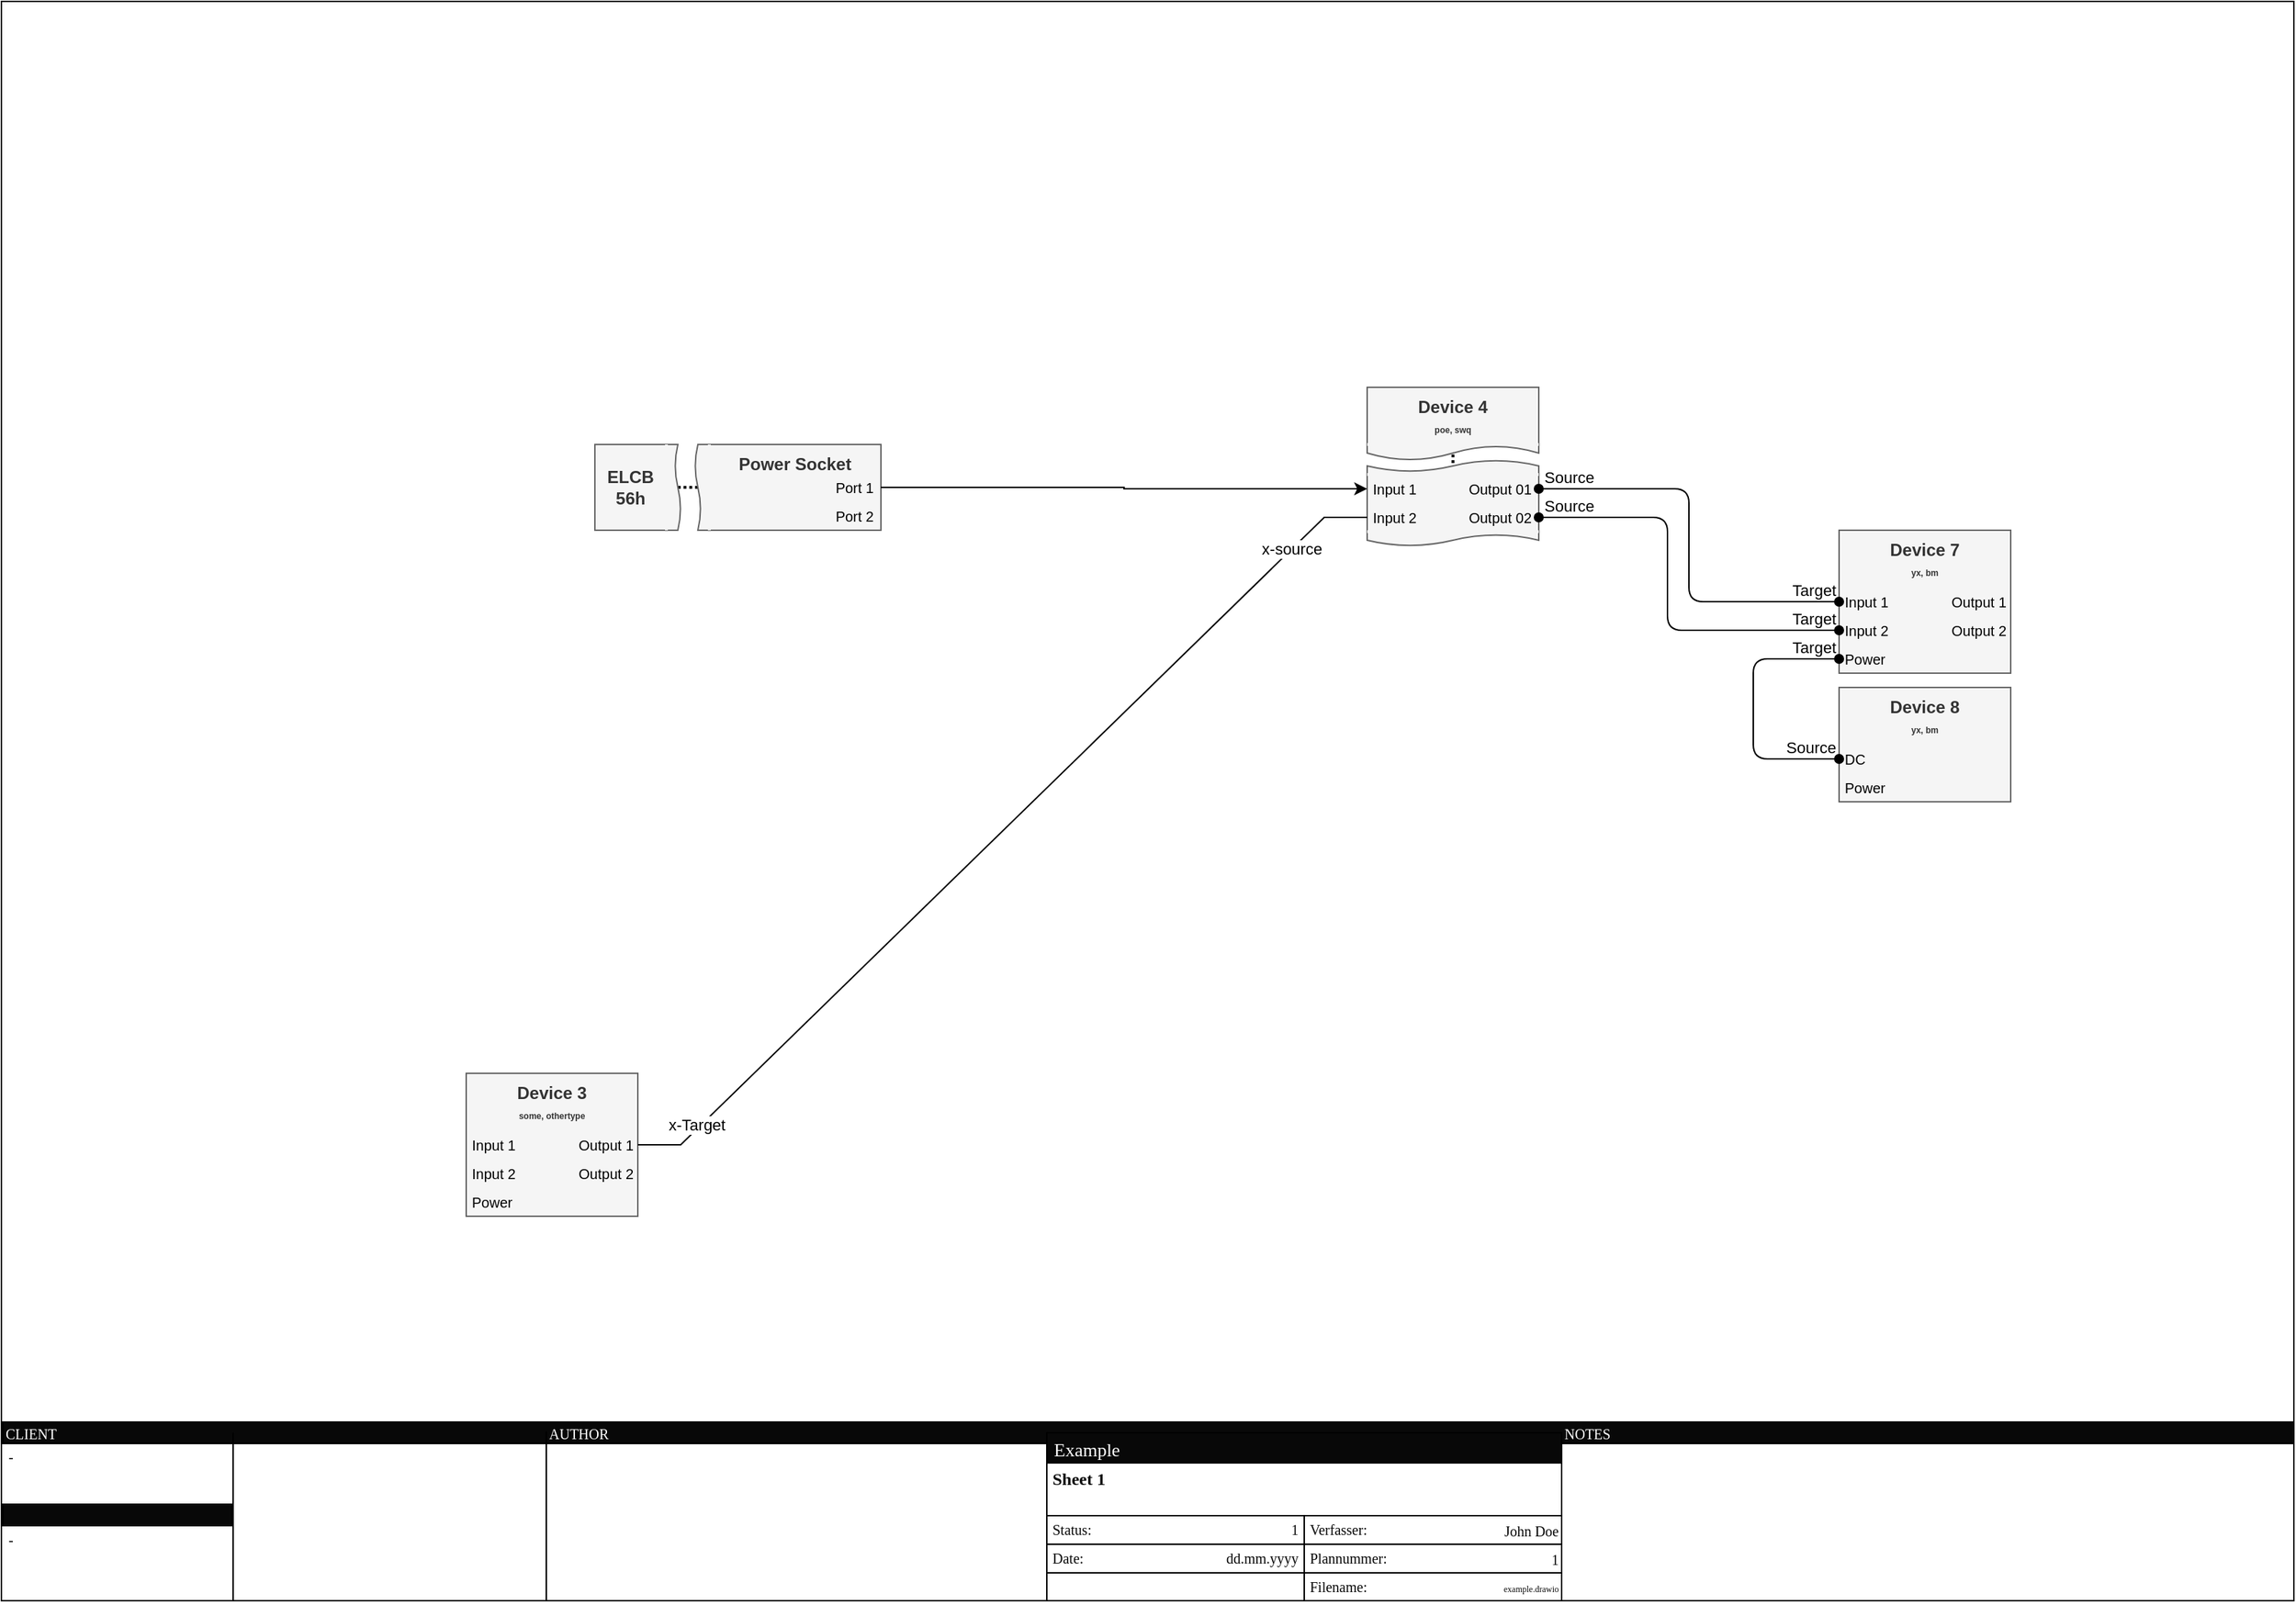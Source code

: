 <mxfile compressed="false" version="20.7.4" type="device" pages="3">
  <diagram id="pEV_gRsmx3kbOg-bNzZT" name="Sheet-1">
    <mxGraphModel dx="1605" dy="1012" grid="1" gridSize="10" guides="1" tooltips="1" connect="1" arrows="1" fold="1" page="1" pageScale="1" pageWidth="1654" pageHeight="1169" math="0" shadow="0">
      <root>
        <mxCell id="0" />
        <mxCell id="1" value="Frame" style="locked=1;" parent="0" />
        <mxCell id="PsuQeT3vUBbd_4kb42-Q-35" value="" style="rounded=0;whiteSpace=wrap;html=1;fillColor=none;" parent="1" vertex="1">
          <mxGeometry x="35" y="30" width="1603" height="1119" as="geometry" />
        </mxCell>
        <mxCell id="PsuQeT3vUBbd_4kb42-Q-58" value="" style="rounded=0;whiteSpace=wrap;html=1;fontFamily=AkkuratStd;fontSize=10;fontColor=#080808;align=right;fillColor=none;" parent="1" vertex="1">
          <mxGeometry x="766" y="1089.5" width="180" height="20" as="geometry" />
        </mxCell>
        <mxCell id="PsuQeT3vUBbd_4kb42-Q-60" value="" style="rounded=0;whiteSpace=wrap;html=1;fontFamily=AkkuratStd;fontSize=10;fontColor=#080808;align=right;fillColor=none;" parent="1" vertex="1">
          <mxGeometry x="766" y="1109.5" width="180" height="20" as="geometry" />
        </mxCell>
        <mxCell id="PsuQeT3vUBbd_4kb42-Q-36" value="" style="rounded=0;whiteSpace=wrap;html=1;fillColor=#080808;" parent="1" vertex="1">
          <mxGeometry x="36" y="1024" width="1602" height="15" as="geometry" />
        </mxCell>
        <mxCell id="PsuQeT3vUBbd_4kb42-Q-37" value="CLIENT" style="text;html=1;strokeColor=none;fillColor=none;align=left;verticalAlign=middle;whiteSpace=wrap;rounded=0;fontColor=#FFFFFF;fontFamily=AkkuratStd;fontSize=10;" parent="1" vertex="1">
          <mxGeometry x="36" y="1024" width="98" height="15" as="geometry" />
        </mxCell>
        <mxCell id="PsuQeT3vUBbd_4kb42-Q-38" value="" style="rounded=0;whiteSpace=wrap;html=1;fillColor=#080808;" parent="1" vertex="1">
          <mxGeometry x="36" y="1081.5" width="160" height="15" as="geometry" />
        </mxCell>
        <mxCell id="PsuQeT3vUBbd_4kb42-Q-40" value="" style="endArrow=none;html=1;fontSize=10;fontColor=#FFFFFF;" parent="1" edge="1">
          <mxGeometry width="50" height="50" relative="1" as="geometry">
            <mxPoint x="197" y="1149.5" as="sourcePoint" />
            <mxPoint x="197" y="1031.5" as="targetPoint" />
          </mxGeometry>
        </mxCell>
        <mxCell id="PsuQeT3vUBbd_4kb42-Q-41" value="-" style="text;html=1;strokeColor=none;fillColor=none;align=left;verticalAlign=top;whiteSpace=wrap;rounded=0;fontSize=10;fontColor=#080808;fontFamily=AkkuratStd;spacingTop=-5;spacing=4;" parent="1" vertex="1">
          <mxGeometry x="36" y="1039" width="160" height="42.5" as="geometry" />
        </mxCell>
        <mxCell id="PsuQeT3vUBbd_4kb42-Q-42" value="-" style="text;html=1;strokeColor=none;fillColor=none;align=left;verticalAlign=top;whiteSpace=wrap;rounded=0;fontSize=10;fontColor=#080808;fontFamily=AkkuratStd;spacingTop=-5;spacing=4;" parent="1" vertex="1">
          <mxGeometry x="36" y="1096.5" width="160" height="42.5" as="geometry" />
        </mxCell>
        <mxCell id="PsuQeT3vUBbd_4kb42-Q-43" value="" style="endArrow=none;html=1;fontSize=10;fontColor=#FFFFFF;" parent="1" edge="1">
          <mxGeometry width="50" height="50" relative="1" as="geometry">
            <mxPoint x="416" y="1149" as="sourcePoint" />
            <mxPoint x="416" y="1030.5" as="targetPoint" />
          </mxGeometry>
        </mxCell>
        <mxCell id="PsuQeT3vUBbd_4kb42-Q-44" value="AUTHOR" style="text;html=1;strokeColor=none;fillColor=none;align=left;verticalAlign=middle;whiteSpace=wrap;rounded=0;fontColor=#FFFFFF;fontFamily=AkkuratStd;fontSize=10;" parent="1" vertex="1">
          <mxGeometry x="416" y="1024" width="98" height="15" as="geometry" />
        </mxCell>
        <mxCell id="PsuQeT3vUBbd_4kb42-Q-46" value="" style="endArrow=none;html=1;fontSize=10;fontColor=#FFFFFF;" parent="1" edge="1">
          <mxGeometry width="50" height="50" relative="1" as="geometry">
            <mxPoint x="766.0" y="1149" as="sourcePoint" />
            <mxPoint x="766.0" y="1031" as="targetPoint" />
          </mxGeometry>
        </mxCell>
        <mxCell id="PsuQeT3vUBbd_4kb42-Q-51" value="" style="group" parent="1" vertex="1" connectable="0">
          <mxGeometry x="766" y="1031.5" width="360" height="22.5" as="geometry" />
        </mxCell>
        <mxCell id="PsuQeT3vUBbd_4kb42-Q-52" value="" style="rounded=0;whiteSpace=wrap;html=1;fillColor=#080808;" parent="PsuQeT3vUBbd_4kb42-Q-51" vertex="1">
          <mxGeometry width="360.0" height="21.094" as="geometry" />
        </mxCell>
        <mxCell id="PsuQeT3vUBbd_4kb42-Q-53" value="Example" style="text;html=1;strokeColor=none;fillColor=none;align=left;verticalAlign=middle;whiteSpace=wrap;rounded=0;fontColor=#FFFFFF;fontFamily=AkkuratStd;fontSize=13;spacingLeft=3;" parent="PsuQeT3vUBbd_4kb42-Q-51" vertex="1">
          <mxGeometry width="360" height="22.5" as="geometry" />
        </mxCell>
        <mxCell id="PsuQeT3vUBbd_4kb42-Q-54" value="&lt;div&gt;&lt;span style=&quot;font-size: 12px&quot;&gt;&lt;b&gt;Sheet 1&lt;/b&gt;&lt;/span&gt;&lt;/div&gt;  " style="text;strokeColor=none;fillColor=none;align=left;verticalAlign=top;rounded=0;fontSize=10;fontColor=#080808;fontFamily=AkkuratStd;spacingTop=-5;spacing=4;whiteSpace=wrap;html=1;" parent="1" vertex="1">
          <mxGeometry x="766" y="1053" width="360" height="37.5" as="geometry" />
        </mxCell>
        <mxCell id="PsuQeT3vUBbd_4kb42-Q-55" value="" style="endArrow=none;html=1;fontSize=10;fontColor=#FFFFFF;" parent="1" edge="1">
          <mxGeometry width="50" height="50" relative="1" as="geometry">
            <mxPoint x="1126" y="1149.5" as="sourcePoint" />
            <mxPoint x="1126" y="1031.5" as="targetPoint" />
          </mxGeometry>
        </mxCell>
        <mxCell id="PsuQeT3vUBbd_4kb42-Q-56" value="&lt;div&gt;&lt;font style=&quot;font-size: 10px&quot;&gt;Status:&lt;/font&gt;&lt;/div&gt;  " style="text;strokeColor=none;fillColor=none;align=left;verticalAlign=top;rounded=0;fontSize=10;fontColor=#080808;fontFamily=AkkuratStd;spacingTop=-5;spacing=4;whiteSpace=wrap;html=1;connectable=0;" parent="1" vertex="1">
          <mxGeometry x="766" y="1089.5" width="60" height="20" as="geometry" />
        </mxCell>
        <mxCell id="PsuQeT3vUBbd_4kb42-Q-57" value="&lt;div&gt;&lt;font style=&quot;font-size: 10px&quot;&gt;Date:&lt;/font&gt;&lt;/div&gt;  " style="text;strokeColor=none;fillColor=none;align=left;verticalAlign=top;rounded=0;fontSize=10;fontColor=#080808;fontFamily=AkkuratStd;spacingTop=-5;spacing=4;whiteSpace=wrap;html=1;connectable=0;" parent="1" vertex="1">
          <mxGeometry x="766" y="1109.5" width="60" height="20" as="geometry" />
        </mxCell>
        <mxCell id="PsuQeT3vUBbd_4kb42-Q-59" value="John Doe" style="rounded=0;whiteSpace=wrap;html=1;fontFamily=AkkuratStd;fontSize=10;fontColor=#080808;align=right;fillColor=none;connectable=0;" parent="1" vertex="1">
          <mxGeometry x="946" y="1089.5" width="180" height="20" as="geometry" />
        </mxCell>
        <mxCell id="PsuQeT3vUBbd_4kb42-Q-61" value="1" style="rounded=0;whiteSpace=wrap;html=1;fontFamily=AkkuratStd;fontSize=10;fontColor=#080808;align=right;fillColor=none;connectable=0;" parent="1" vertex="1">
          <mxGeometry x="946" y="1109.5" width="180" height="20" as="geometry" />
        </mxCell>
        <mxCell id="PsuQeT3vUBbd_4kb42-Q-62" value="&lt;font style=&quot;font-size: 6px&quot;&gt;example.drawio&lt;/font&gt;" style="rounded=0;whiteSpace=wrap;html=1;fontFamily=AkkuratStd;fontSize=10;fontColor=#080808;align=right;fillColor=none;connectable=0;" parent="1" vertex="1">
          <mxGeometry x="946" y="1129.5" width="180" height="19.5" as="geometry" />
        </mxCell>
        <mxCell id="PsuQeT3vUBbd_4kb42-Q-63" value="&lt;div&gt;&lt;font style=&quot;font-size: 10px&quot;&gt;Verfasser:&lt;/font&gt;&lt;/div&gt;  " style="text;strokeColor=none;fillColor=none;align=left;verticalAlign=top;rounded=0;fontSize=10;fontColor=#080808;fontFamily=AkkuratStd;spacingTop=-5;spacing=4;whiteSpace=wrap;html=1;connectable=0;" parent="1" vertex="1">
          <mxGeometry x="946" y="1089.5" width="60" height="20" as="geometry" />
        </mxCell>
        <mxCell id="PsuQeT3vUBbd_4kb42-Q-64" value="&lt;div&gt;&lt;font style=&quot;font-size: 10px&quot;&gt;Plannummer:&lt;/font&gt;&lt;/div&gt;  " style="text;strokeColor=none;fillColor=none;align=left;verticalAlign=top;rounded=0;fontSize=10;fontColor=#080808;fontFamily=AkkuratStd;spacingTop=-5;spacing=4;whiteSpace=wrap;html=1;connectable=0;" parent="1" vertex="1">
          <mxGeometry x="946" y="1109.5" width="60" height="20" as="geometry" />
        </mxCell>
        <mxCell id="PsuQeT3vUBbd_4kb42-Q-65" value="&lt;div&gt;&lt;font style=&quot;font-size: 10px&quot;&gt;Filename:&lt;/font&gt;&lt;/div&gt;  " style="text;strokeColor=none;fillColor=none;align=left;verticalAlign=top;rounded=0;fontSize=10;fontColor=#080808;fontFamily=AkkuratStd;spacingTop=-5;spacing=4;whiteSpace=wrap;html=1;connectable=0;" parent="1" vertex="1">
          <mxGeometry x="946" y="1129.5" width="60" height="20" as="geometry" />
        </mxCell>
        <mxCell id="PsuQeT3vUBbd_4kb42-Q-66" value="NOTES" style="text;html=1;strokeColor=none;fillColor=none;align=left;verticalAlign=middle;whiteSpace=wrap;rounded=0;fontColor=#FFFFFF;fontFamily=AkkuratStd;fontSize=10;" parent="1" vertex="1">
          <mxGeometry x="1126" y="1024" width="98" height="15" as="geometry" />
        </mxCell>
        <mxCell id="PsuQeT3vUBbd_4kb42-Q-69" value="&lt;div&gt;&lt;font style=&quot;font-size: 10px&quot;&gt;1&lt;/font&gt;&lt;/div&gt;  " style="text;strokeColor=none;fillColor=none;align=right;verticalAlign=top;rounded=0;fontSize=10;fontColor=#080808;fontFamily=AkkuratStd;spacingTop=-5;spacing=4;whiteSpace=wrap;html=1;connectable=0;" parent="1" vertex="1">
          <mxGeometry x="820" y="1089.5" width="126" height="20" as="geometry" />
        </mxCell>
        <mxCell id="PsuQeT3vUBbd_4kb42-Q-70" value="&lt;div&gt;dd.mm.yyyy&lt;/div&gt;  " style="text;strokeColor=none;fillColor=none;align=right;verticalAlign=top;rounded=0;fontSize=10;fontColor=#080808;fontFamily=AkkuratStd;spacingTop=-5;spacing=4;whiteSpace=wrap;html=1;connectable=0;" parent="1" vertex="1">
          <mxGeometry x="820" y="1109.5" width="126" height="20" as="geometry" />
        </mxCell>
        <mxCell id="GQoI2PiIDdOTHmRrfyBq-2" value="Drawing" parent="0" />
        <object label="Device 3&lt;br&gt;&lt;span style=&quot;font-size: 6px&quot;&gt;some, othertype&lt;/span&gt;" type="device" id="GQoI2PiIDdOTHmRrfyBq-3">
          <mxCell style="rounded=0;whiteSpace=wrap;html=1;align=center;verticalAlign=top;fontStyle=1;container=1;fillColor=#f5f5f5;strokeColor=#666666;fontColor=#333333;connectable=0;collapsible=0;dropTarget=1;metaEdit=0;recursiveResize=0;resizable=1;resizeHeight=0;allowArrows=0;noLabel=0;labelPadding=0;perimeter=rectanglePerimeter;" parent="GQoI2PiIDdOTHmRrfyBq-2" vertex="1">
            <mxGeometry x="360" y="780" width="120" height="100" as="geometry">
              <mxRectangle width="90" height="40" as="alternateBounds" />
            </mxGeometry>
          </mxCell>
        </object>
        <mxCell id="GQoI2PiIDdOTHmRrfyBq-4" value="Output 1" style="text;html=1;strokeColor=none;fillColor=none;align=right;verticalAlign=middle;rounded=0;fontSize=10;spacingLeft=2;spacingRight=2;fontStyle=0;container=0;resizeHeight=1;" parent="GQoI2PiIDdOTHmRrfyBq-3" vertex="1">
          <mxGeometry x="60" y="40" width="60" height="20" as="geometry" />
        </mxCell>
        <mxCell id="GQoI2PiIDdOTHmRrfyBq-5" value="Input 1" style="text;html=1;strokeColor=none;fillColor=none;align=left;verticalAlign=middle;rounded=0;fontSize=10;fontStyle=0;container=0;spacingRight=2;spacingLeft=2;" parent="GQoI2PiIDdOTHmRrfyBq-3" vertex="1">
          <mxGeometry y="40" width="60" height="20" as="geometry" />
        </mxCell>
        <mxCell id="GQoI2PiIDdOTHmRrfyBq-6" value="Input 2" style="text;html=1;strokeColor=none;fillColor=none;align=left;verticalAlign=middle;rounded=0;fontSize=10;fontStyle=0;container=0;spacingRight=2;spacingLeft=2;" parent="GQoI2PiIDdOTHmRrfyBq-3" vertex="1">
          <mxGeometry y="60" width="60" height="20" as="geometry" />
        </mxCell>
        <mxCell id="GQoI2PiIDdOTHmRrfyBq-7" value="Power" style="text;html=1;strokeColor=none;fillColor=none;align=left;verticalAlign=middle;rounded=0;fontSize=10;fontStyle=0;container=0;spacingRight=2;spacingLeft=2;" parent="GQoI2PiIDdOTHmRrfyBq-3" vertex="1">
          <mxGeometry y="80" width="60" height="20" as="geometry" />
        </mxCell>
        <mxCell id="GQoI2PiIDdOTHmRrfyBq-8" value="Output 2" style="text;html=1;strokeColor=none;fillColor=none;align=right;verticalAlign=middle;rounded=0;fontSize=10;spacingLeft=2;spacingRight=2;fontStyle=0;container=0;" parent="GQoI2PiIDdOTHmRrfyBq-3" vertex="1">
          <mxGeometry x="60" y="60" width="60" height="20" as="geometry" />
        </mxCell>
        <mxCell id="GQoI2PiIDdOTHmRrfyBq-9" value="" style="group" parent="GQoI2PiIDdOTHmRrfyBq-2" vertex="1" connectable="0">
          <mxGeometry x="990" y="300" width="120" height="111" as="geometry" />
        </mxCell>
        <mxCell id="GQoI2PiIDdOTHmRrfyBq-10" value="" style="endArrow=none;dashed=1;html=1;strokeWidth=2;fontSize=10;fontColor=#FFFFFF;exitX=0.5;exitY=0;exitDx=0;exitDy=0;dashPattern=1 1;entryX=0.5;entryY=1;entryDx=0;entryDy=0;spacingLeft=4;spacingRight=4;fontStyle=0;rounded=0;" parent="GQoI2PiIDdOTHmRrfyBq-9" source="GQoI2PiIDdOTHmRrfyBq-13" target="GQoI2PiIDdOTHmRrfyBq-15" edge="1">
          <mxGeometry y="-9" width="50" height="50" as="geometry">
            <mxPoint x="30" y="131" as="sourcePoint" />
            <mxPoint x="30" y="61" as="targetPoint" />
          </mxGeometry>
        </mxCell>
        <mxCell id="GQoI2PiIDdOTHmRrfyBq-11" value="" style="shape=tape;whiteSpace=wrap;html=1;labelBackgroundColor=#ffffff;fillColor=#f5f5f5;fontSize=10;align=right;labelBorderColor=none;size=0.2;strokeColor=#666666;fontColor=#333333;spacingLeft=4;spacingRight=4;fontStyle=0;container=0;" parent="GQoI2PiIDdOTHmRrfyBq-9" vertex="1">
          <mxGeometry y="51" width="120" height="40" as="geometry" />
        </mxCell>
        <mxCell id="GQoI2PiIDdOTHmRrfyBq-12" value="" style="shape=tape;whiteSpace=wrap;html=1;labelBackgroundColor=#ffffff;fillColor=#f5f5f5;fontSize=10;align=right;labelBorderColor=none;size=0.2;strokeColor=#666666;fontColor=#333333;spacingLeft=4;spacingRight=4;fontStyle=0;container=0;" parent="GQoI2PiIDdOTHmRrfyBq-9" vertex="1">
          <mxGeometry y="71" width="120" height="40" as="geometry" />
        </mxCell>
        <mxCell id="GQoI2PiIDdOTHmRrfyBq-13" value="" style="rounded=0;whiteSpace=wrap;html=1;align=center;verticalAlign=top;fontStyle=1;container=0;fillColor=#f5f5f5;strokeColor=#666666;fontColor=#333333;spacingLeft=4;spacingRight=4;" parent="GQoI2PiIDdOTHmRrfyBq-9" vertex="1">
          <mxGeometry y="61" width="120" height="40" as="geometry" />
        </mxCell>
        <mxCell id="GQoI2PiIDdOTHmRrfyBq-14" value="" style="shape=tape;whiteSpace=wrap;html=1;labelBackgroundColor=#ffffff;fillColor=#f5f5f5;fontSize=10;align=right;labelBorderColor=none;size=0.2;strokeColor=#666666;fontColor=#333333;spacingLeft=4;spacingRight=4;fontStyle=0;container=0;" parent="GQoI2PiIDdOTHmRrfyBq-9" vertex="1">
          <mxGeometry y="1" width="120" height="50" as="geometry" />
        </mxCell>
        <mxCell id="GQoI2PiIDdOTHmRrfyBq-15" value="Device 4&lt;br&gt;&lt;font style=&quot;font-size: 6px&quot;&gt;poe, swq&lt;/font&gt;" style="rounded=0;whiteSpace=wrap;html=1;align=center;verticalAlign=top;fontStyle=1;container=0;fillColor=#f5f5f5;strokeColor=#666666;fontColor=#333333;spacingLeft=4;spacingRight=4;" parent="GQoI2PiIDdOTHmRrfyBq-9" vertex="1">
          <mxGeometry width="120" height="40" as="geometry" />
        </mxCell>
        <mxCell id="GQoI2PiIDdOTHmRrfyBq-16" value="Output 01" style="text;html=1;strokeColor=none;fillColor=none;align=right;verticalAlign=middle;rounded=0;fontSize=10;spacingLeft=4;spacingRight=4;fontStyle=0;container=0;" parent="GQoI2PiIDdOTHmRrfyBq-9" vertex="1">
          <mxGeometry x="60" y="61" width="60" height="20" as="geometry" />
        </mxCell>
        <mxCell id="GQoI2PiIDdOTHmRrfyBq-17" value="Output 02" style="text;html=1;strokeColor=none;fillColor=none;align=right;verticalAlign=middle;rounded=0;fontSize=10;spacingLeft=4;spacingRight=4;fontStyle=0;container=0;" parent="GQoI2PiIDdOTHmRrfyBq-9" vertex="1">
          <mxGeometry x="60" y="81" width="60" height="20" as="geometry" />
        </mxCell>
        <mxCell id="GQoI2PiIDdOTHmRrfyBq-18" value="" style="endArrow=none;html=1;fontSize=10;exitX=0;exitY=1;exitDx=0;exitDy=0;entryX=1;entryY=1;entryDx=0;entryDy=0;fontColor=#FFFFFF;rounded=0;strokeWidth=2;targetPerimeterSpacing=0;sourcePerimeterSpacing=0;strokeColor=#F5F5F5;spacingLeft=4;spacingRight=4;fontStyle=0" parent="GQoI2PiIDdOTHmRrfyBq-9" source="GQoI2PiIDdOTHmRrfyBq-15" target="GQoI2PiIDdOTHmRrfyBq-15" edge="1">
          <mxGeometry y="-9" width="50" height="50" as="geometry">
            <mxPoint x="60" y="181" as="sourcePoint" />
            <mxPoint x="110" y="131" as="targetPoint" />
          </mxGeometry>
        </mxCell>
        <mxCell id="GQoI2PiIDdOTHmRrfyBq-19" value="" style="endArrow=none;html=1;fontSize=10;exitX=0;exitY=0;exitDx=0;exitDy=0;entryX=1;entryY=0;entryDx=0;entryDy=0;fontColor=#FFFFFF;rounded=0;strokeWidth=2;targetPerimeterSpacing=0;sourcePerimeterSpacing=0;strokeColor=#F5F5F5;spacingLeft=4;spacingRight=4;fontStyle=0" parent="GQoI2PiIDdOTHmRrfyBq-9" source="GQoI2PiIDdOTHmRrfyBq-13" target="GQoI2PiIDdOTHmRrfyBq-13" edge="1">
          <mxGeometry y="-9.33" width="50" height="50" as="geometry">
            <mxPoint y="60.67" as="sourcePoint" />
            <mxPoint x="120" y="60.67" as="targetPoint" />
          </mxGeometry>
        </mxCell>
        <mxCell id="GQoI2PiIDdOTHmRrfyBq-20" value="" style="endArrow=none;html=1;fontSize=10;exitX=0;exitY=1;exitDx=0;exitDy=0;entryX=1;entryY=1;entryDx=0;entryDy=0;fontColor=#FFFFFF;rounded=0;strokeWidth=2;targetPerimeterSpacing=0;sourcePerimeterSpacing=0;strokeColor=#F5F5F5;spacingLeft=4;spacingRight=4;fontStyle=0" parent="GQoI2PiIDdOTHmRrfyBq-9" source="GQoI2PiIDdOTHmRrfyBq-13" target="GQoI2PiIDdOTHmRrfyBq-13" edge="1">
          <mxGeometry x="10" y="0.67" width="50" height="50" as="geometry">
            <mxPoint x="10" y="71" as="sourcePoint" />
            <mxPoint x="130" y="71" as="targetPoint" />
          </mxGeometry>
        </mxCell>
        <mxCell id="GQoI2PiIDdOTHmRrfyBq-21" value="Input 1" style="text;html=1;strokeColor=none;fillColor=none;align=left;verticalAlign=middle;rounded=0;fontSize=10;fontStyle=0;container=0;spacingRight=2;spacingLeft=2;" parent="GQoI2PiIDdOTHmRrfyBq-9" vertex="1">
          <mxGeometry y="61" width="60" height="20" as="geometry" />
        </mxCell>
        <mxCell id="GQoI2PiIDdOTHmRrfyBq-22" value="Input 2" style="text;html=1;strokeColor=none;fillColor=none;align=left;verticalAlign=middle;rounded=0;fontSize=10;fontStyle=0;container=0;spacingRight=2;spacingLeft=2;" parent="GQoI2PiIDdOTHmRrfyBq-9" vertex="1">
          <mxGeometry y="81" width="60" height="20" as="geometry" />
        </mxCell>
        <mxCell id="GQoI2PiIDdOTHmRrfyBq-23" value="" style="group;spacingLeft=4;spacingRight=4;" parent="GQoI2PiIDdOTHmRrfyBq-2" vertex="1" connectable="0">
          <mxGeometry x="450" y="340" width="200" height="60" as="geometry" />
        </mxCell>
        <mxCell id="GQoI2PiIDdOTHmRrfyBq-24" value="" style="group;spacingLeft=4;spacingRight=4;" parent="GQoI2PiIDdOTHmRrfyBq-23" vertex="1" connectable="0">
          <mxGeometry width="200" height="60" as="geometry" />
        </mxCell>
        <mxCell id="GQoI2PiIDdOTHmRrfyBq-25" value="" style="endArrow=none;dashed=1;html=1;strokeWidth=2;fontSize=10;fontColor=#FFFFFF;entryX=1;entryY=0.5;entryDx=0;entryDy=0;dashPattern=1 1;exitX=0;exitY=0.5;exitDx=0;exitDy=0;spacingLeft=4;spacingRight=4;rounded=0;" parent="GQoI2PiIDdOTHmRrfyBq-24" source="GQoI2PiIDdOTHmRrfyBq-31" target="GQoI2PiIDdOTHmRrfyBq-28" edge="1">
          <mxGeometry x="60" y="-160" width="50" height="50" as="geometry">
            <mxPoint x="80" y="19" as="sourcePoint" />
            <mxPoint x="119.04" y="-104.85" as="targetPoint" />
          </mxGeometry>
        </mxCell>
        <mxCell id="GQoI2PiIDdOTHmRrfyBq-26" value="Port 1" style="text;html=1;strokeColor=none;fillColor=none;align=right;verticalAlign=middle;rounded=0;fontSize=10;spacingLeft=4;spacingRight=4;fontStyle=0;container=0;" parent="GQoI2PiIDdOTHmRrfyBq-24" vertex="1">
          <mxGeometry x="140" y="20" width="60" height="20" as="geometry" />
        </mxCell>
        <mxCell id="GQoI2PiIDdOTHmRrfyBq-27" value="" style="shape=tape;whiteSpace=wrap;html=1;labelBackgroundColor=#ffffff;fillColor=#f5f5f5;fontSize=10;align=right;labelBorderColor=none;size=0.2;strokeColor=#666666;fontColor=#333333;rotation=90;spacingLeft=4;spacingRight=4;" parent="GQoI2PiIDdOTHmRrfyBq-24" vertex="1">
          <mxGeometry x="20" y="20" width="60" height="20" as="geometry" />
        </mxCell>
        <mxCell id="GQoI2PiIDdOTHmRrfyBq-28" value="ELCB 56h" style="rounded=0;whiteSpace=wrap;html=1;align=center;verticalAlign=middle;fontStyle=1;container=0;fillColor=#f5f5f5;strokeColor=#666666;fontColor=#333333;spacingLeft=4;spacingRight=4;" parent="GQoI2PiIDdOTHmRrfyBq-24" vertex="1">
          <mxGeometry width="50" height="60" as="geometry" />
        </mxCell>
        <mxCell id="GQoI2PiIDdOTHmRrfyBq-29" value="" style="endArrow=none;html=1;fontSize=10;exitX=1;exitY=0;exitDx=0;exitDy=0;entryX=1;entryY=1;entryDx=0;entryDy=0;fontColor=#FFFFFF;rounded=0;strokeWidth=2;targetPerimeterSpacing=0;sourcePerimeterSpacing=0;strokeColor=#F5F5F5;spacingLeft=4;spacingRight=4;" parent="GQoI2PiIDdOTHmRrfyBq-24" source="GQoI2PiIDdOTHmRrfyBq-28" target="GQoI2PiIDdOTHmRrfyBq-28" edge="1">
          <mxGeometry x="70" y="-150.33" width="50" height="50" as="geometry">
            <mxPoint x="90" y="10" as="sourcePoint" />
            <mxPoint x="90" y="50" as="targetPoint" />
          </mxGeometry>
        </mxCell>
        <mxCell id="GQoI2PiIDdOTHmRrfyBq-30" value="" style="shape=tape;whiteSpace=wrap;html=1;labelBackgroundColor=#ffffff;fillColor=#f5f5f5;fontSize=10;align=right;labelBorderColor=none;size=0.2;strokeColor=#666666;fontColor=#333333;rotation=90;spacingLeft=4;spacingRight=4;" parent="GQoI2PiIDdOTHmRrfyBq-24" vertex="1">
          <mxGeometry x="50" y="20" width="60" height="20" as="geometry" />
        </mxCell>
        <mxCell id="GQoI2PiIDdOTHmRrfyBq-31" value="Power Socket" style="rounded=0;whiteSpace=wrap;html=1;align=center;verticalAlign=top;fontStyle=1;container=0;fillColor=#f5f5f5;strokeColor=#666666;fontColor=#333333;spacingLeft=4;spacingRight=4;" parent="GQoI2PiIDdOTHmRrfyBq-24" vertex="1">
          <mxGeometry x="80" width="120" height="60" as="geometry" />
        </mxCell>
        <mxCell id="GQoI2PiIDdOTHmRrfyBq-32" value="" style="endArrow=none;html=1;fontSize=10;exitX=0;exitY=0;exitDx=0;exitDy=0;entryX=0;entryY=1;entryDx=0;entryDy=0;fontColor=#FFFFFF;rounded=0;strokeWidth=2;targetPerimeterSpacing=0;sourcePerimeterSpacing=0;strokeColor=#F5F5F5;spacingLeft=4;spacingRight=4;" parent="GQoI2PiIDdOTHmRrfyBq-24" source="GQoI2PiIDdOTHmRrfyBq-31" target="GQoI2PiIDdOTHmRrfyBq-31" edge="1">
          <mxGeometry x="60" y="-160.33" width="50" height="50" as="geometry">
            <mxPoint x="50" y="-20" as="sourcePoint" />
            <mxPoint x="170" y="-20" as="targetPoint" />
          </mxGeometry>
        </mxCell>
        <mxCell id="GQoI2PiIDdOTHmRrfyBq-33" value="Port 1" style="text;html=1;strokeColor=none;fillColor=none;align=right;verticalAlign=middle;rounded=0;fontSize=10;spacingLeft=4;spacingRight=4;fontStyle=0;container=0;" parent="GQoI2PiIDdOTHmRrfyBq-24" vertex="1">
          <mxGeometry x="140" y="20" width="60" height="20" as="geometry" />
        </mxCell>
        <mxCell id="GQoI2PiIDdOTHmRrfyBq-34" value="Port 2" style="text;html=1;strokeColor=none;fillColor=none;align=right;verticalAlign=middle;rounded=0;fontSize=10;spacingLeft=4;spacingRight=4;fontStyle=0;container=0;" parent="GQoI2PiIDdOTHmRrfyBq-24" vertex="1">
          <mxGeometry x="140" y="40" width="60" height="20" as="geometry" />
        </mxCell>
        <mxCell id="GQoI2PiIDdOTHmRrfyBq-35" value="" style="endArrow=none;html=1;rounded=0;entryX=1;entryY=0.5;entryDx=0;entryDy=0;edgeStyle=entityRelationEdgeStyle;exitX=0;exitY=0.5;exitDx=0;exitDy=0;" parent="GQoI2PiIDdOTHmRrfyBq-2" source="GQoI2PiIDdOTHmRrfyBq-22" target="GQoI2PiIDdOTHmRrfyBq-4" edge="1">
          <mxGeometry width="50" height="50" relative="1" as="geometry">
            <mxPoint x="480" y="830" as="sourcePoint" />
            <mxPoint x="1340" y="650" as="targetPoint" />
          </mxGeometry>
        </mxCell>
        <mxCell id="GQoI2PiIDdOTHmRrfyBq-36" value="x-source" style="edgeLabel;html=1;align=center;verticalAlign=middle;resizable=0;points=[];" parent="GQoI2PiIDdOTHmRrfyBq-35" vertex="1" connectable="0">
          <mxGeometry x="-0.822" y="-1" relative="1" as="geometry">
            <mxPoint as="offset" />
          </mxGeometry>
        </mxCell>
        <mxCell id="GQoI2PiIDdOTHmRrfyBq-37" value="x-Target" style="edgeLabel;html=1;align=center;verticalAlign=middle;resizable=0;points=[];" parent="GQoI2PiIDdOTHmRrfyBq-35" vertex="1" connectable="0">
          <mxGeometry x="0.862" y="-2" relative="1" as="geometry">
            <mxPoint as="offset" />
          </mxGeometry>
        </mxCell>
        <mxCell id="s07PlojVqv7Svum-IWFK-1" style="edgeStyle=orthogonalEdgeStyle;rounded=0;orthogonalLoop=1;jettySize=auto;html=1;exitX=1;exitY=0.5;exitDx=0;exitDy=0;entryX=0;entryY=0.5;entryDx=0;entryDy=0;" parent="GQoI2PiIDdOTHmRrfyBq-2" source="GQoI2PiIDdOTHmRrfyBq-33" target="GQoI2PiIDdOTHmRrfyBq-21" edge="1">
          <mxGeometry relative="1" as="geometry">
            <mxPoint x="650" y="370" as="sourcePoint" />
            <mxPoint x="990" y="386" as="targetPoint" />
          </mxGeometry>
        </mxCell>
        <object label="Device 7&lt;br&gt;&lt;span style=&quot;font-size: 6px&quot;&gt;yx, bm&lt;/span&gt;" type="device" id="mil9Uycq5B6bb0wzV9q--1">
          <mxCell style="rounded=0;whiteSpace=wrap;html=1;align=center;verticalAlign=top;fontStyle=1;container=1;fillColor=#f5f5f5;strokeColor=#666666;fontColor=#333333;connectable=0;collapsible=0;dropTarget=1;metaEdit=0;recursiveResize=0;resizable=1;resizeHeight=0;allowArrows=0;noLabel=0;labelPadding=0;perimeter=rectanglePerimeter;" vertex="1" parent="GQoI2PiIDdOTHmRrfyBq-2">
            <mxGeometry x="1320" y="400" width="120" height="100" as="geometry">
              <mxRectangle width="90" height="40" as="alternateBounds" />
            </mxGeometry>
          </mxCell>
        </object>
        <mxCell id="mil9Uycq5B6bb0wzV9q--2" value="Output 1" style="text;html=1;strokeColor=none;fillColor=none;align=right;verticalAlign=middle;rounded=0;fontSize=10;spacingLeft=2;spacingRight=2;fontStyle=0;container=0;resizeHeight=1;" vertex="1" parent="mil9Uycq5B6bb0wzV9q--1">
          <mxGeometry x="60" y="40" width="60" height="20" as="geometry" />
        </mxCell>
        <mxCell id="mil9Uycq5B6bb0wzV9q--3" value="Input 1" style="text;html=1;strokeColor=none;fillColor=none;align=left;verticalAlign=middle;rounded=0;fontSize=10;fontStyle=0;container=0;spacingRight=2;spacingLeft=2;" vertex="1" parent="mil9Uycq5B6bb0wzV9q--1">
          <mxGeometry y="40" width="60" height="20" as="geometry" />
        </mxCell>
        <mxCell id="mil9Uycq5B6bb0wzV9q--4" value="Input 2" style="text;html=1;strokeColor=none;fillColor=none;align=left;verticalAlign=middle;rounded=0;fontSize=10;fontStyle=0;container=0;spacingRight=2;spacingLeft=2;" vertex="1" parent="mil9Uycq5B6bb0wzV9q--1">
          <mxGeometry y="60" width="60" height="20" as="geometry" />
        </mxCell>
        <mxCell id="mil9Uycq5B6bb0wzV9q--5" value="Power" style="text;html=1;strokeColor=none;fillColor=none;align=left;verticalAlign=middle;rounded=0;fontSize=10;fontStyle=0;container=0;spacingRight=2;spacingLeft=2;" vertex="1" parent="mil9Uycq5B6bb0wzV9q--1">
          <mxGeometry y="80" width="60" height="20" as="geometry" />
        </mxCell>
        <mxCell id="mil9Uycq5B6bb0wzV9q--6" value="Output 2" style="text;html=1;strokeColor=none;fillColor=none;align=right;verticalAlign=middle;rounded=0;fontSize=10;spacingLeft=2;spacingRight=2;fontStyle=0;container=0;" vertex="1" parent="mil9Uycq5B6bb0wzV9q--1">
          <mxGeometry x="60" y="60" width="60" height="20" as="geometry" />
        </mxCell>
        <object label="" type="cable" id="mil9Uycq5B6bb0wzV9q--7">
          <mxCell style="endArrow=oval;html=1;labelBackgroundColor=none;startArrow=oval;startFill=1;endFill=1;spacingLeft=2;spacingRight=2;edgeStyle=orthogonalEdgeStyle;rounded=1;fontSize=11;fontColor=#000000;strokeColor=#000000;exitX=1;exitY=0.5;exitDx=0;exitDy=0;entryX=0;entryY=0.5;entryDx=0;entryDy=0;" edge="1" parent="GQoI2PiIDdOTHmRrfyBq-2" source="GQoI2PiIDdOTHmRrfyBq-16" target="mil9Uycq5B6bb0wzV9q--3">
            <mxGeometry relative="1" as="geometry">
              <mxPoint x="870" y="560" as="sourcePoint" />
              <mxPoint x="1030" y="560" as="targetPoint" />
            </mxGeometry>
          </mxCell>
        </object>
        <mxCell id="mil9Uycq5B6bb0wzV9q--8" value="Source" style="edgeLabel;resizable=0;html=1;align=left;verticalAlign=bottom;spacingLeft=2;spacingRight=2;labelBackgroundColor=none;fontSize=11;fontColor=#000000;" connectable="0" vertex="1" parent="mil9Uycq5B6bb0wzV9q--7">
          <mxGeometry x="-1" relative="1" as="geometry" />
        </mxCell>
        <mxCell id="mil9Uycq5B6bb0wzV9q--9" value="Target" style="edgeLabel;resizable=0;html=1;align=right;verticalAlign=bottom;spacingLeft=2;spacingRight=2;labelBackgroundColor=none;fontSize=11;fontColor=#000000;" connectable="0" vertex="1" parent="mil9Uycq5B6bb0wzV9q--7">
          <mxGeometry x="1" relative="1" as="geometry" />
        </mxCell>
        <object label="" type="cable" id="mil9Uycq5B6bb0wzV9q--10">
          <mxCell style="endArrow=oval;html=1;labelBackgroundColor=none;startArrow=oval;startFill=1;endFill=1;spacingLeft=2;spacingRight=2;edgeStyle=orthogonalEdgeStyle;rounded=1;fontSize=11;fontColor=#000000;strokeColor=#000000;exitX=1;exitY=0.5;exitDx=0;exitDy=0;entryX=0;entryY=0.5;entryDx=0;entryDy=0;" edge="1" parent="GQoI2PiIDdOTHmRrfyBq-2" source="GQoI2PiIDdOTHmRrfyBq-17" target="mil9Uycq5B6bb0wzV9q--4">
            <mxGeometry relative="1" as="geometry">
              <mxPoint x="1120" y="381" as="sourcePoint" />
              <mxPoint x="1330" y="460" as="targetPoint" />
              <Array as="points">
                <mxPoint x="1200" y="391" />
                <mxPoint x="1200" y="470" />
              </Array>
            </mxGeometry>
          </mxCell>
        </object>
        <mxCell id="mil9Uycq5B6bb0wzV9q--11" value="Source" style="edgeLabel;resizable=0;html=1;align=left;verticalAlign=bottom;spacingLeft=2;spacingRight=2;labelBackgroundColor=none;fontSize=11;fontColor=#000000;" connectable="0" vertex="1" parent="mil9Uycq5B6bb0wzV9q--10">
          <mxGeometry x="-1" relative="1" as="geometry" />
        </mxCell>
        <mxCell id="mil9Uycq5B6bb0wzV9q--12" value="Target" style="edgeLabel;resizable=0;html=1;align=right;verticalAlign=bottom;spacingLeft=2;spacingRight=2;labelBackgroundColor=none;fontSize=11;fontColor=#000000;" connectable="0" vertex="1" parent="mil9Uycq5B6bb0wzV9q--10">
          <mxGeometry x="1" relative="1" as="geometry" />
        </mxCell>
        <object label="Device 8&lt;br&gt;&lt;span style=&quot;font-size: 6px&quot;&gt;yx, bm&lt;/span&gt;" type="device" id="mil9Uycq5B6bb0wzV9q--13">
          <mxCell style="rounded=0;whiteSpace=wrap;html=1;align=center;verticalAlign=top;fontStyle=1;container=1;fillColor=#f5f5f5;strokeColor=#666666;fontColor=#333333;connectable=0;collapsible=0;dropTarget=1;metaEdit=0;recursiveResize=0;resizable=1;resizeHeight=0;allowArrows=0;noLabel=0;labelPadding=0;perimeter=rectanglePerimeter;" vertex="1" parent="GQoI2PiIDdOTHmRrfyBq-2">
            <mxGeometry x="1320" y="510" width="120" height="80" as="geometry">
              <mxRectangle width="90" height="40" as="alternateBounds" />
            </mxGeometry>
          </mxCell>
        </object>
        <mxCell id="mil9Uycq5B6bb0wzV9q--15" value="DC" style="text;html=1;strokeColor=none;fillColor=none;align=left;verticalAlign=middle;rounded=0;fontSize=10;fontStyle=0;container=0;spacingRight=2;spacingLeft=2;" vertex="1" parent="mil9Uycq5B6bb0wzV9q--13">
          <mxGeometry y="40" width="60" height="20" as="geometry" />
        </mxCell>
        <mxCell id="mil9Uycq5B6bb0wzV9q--17" value="Power" style="text;html=1;strokeColor=none;fillColor=none;align=left;verticalAlign=middle;rounded=0;fontSize=10;fontStyle=0;container=0;spacingRight=2;spacingLeft=2;" vertex="1" parent="mil9Uycq5B6bb0wzV9q--13">
          <mxGeometry y="60" width="60" height="20" as="geometry" />
        </mxCell>
        <object label="" type="cable" id="mil9Uycq5B6bb0wzV9q--19">
          <mxCell style="endArrow=oval;html=1;labelBackgroundColor=none;startArrow=oval;startFill=1;endFill=1;spacingLeft=2;spacingRight=2;edgeStyle=orthogonalEdgeStyle;rounded=1;fontSize=11;fontColor=#000000;strokeColor=#000000;entryX=0;entryY=0.5;entryDx=0;entryDy=0;exitX=0;exitY=0.5;exitDx=0;exitDy=0;" edge="1" parent="GQoI2PiIDdOTHmRrfyBq-2" source="mil9Uycq5B6bb0wzV9q--15" target="mil9Uycq5B6bb0wzV9q--5">
            <mxGeometry relative="1" as="geometry">
              <mxPoint x="1030" y="530" as="sourcePoint" />
              <mxPoint x="1190" y="530" as="targetPoint" />
              <Array as="points">
                <mxPoint x="1260" y="560" />
                <mxPoint x="1260" y="490" />
              </Array>
            </mxGeometry>
          </mxCell>
        </object>
        <mxCell id="mil9Uycq5B6bb0wzV9q--20" value="Source" style="edgeLabel;resizable=0;html=1;align=right;verticalAlign=bottom;spacingLeft=2;spacingRight=2;labelBackgroundColor=none;fontSize=11;fontColor=#000000;" connectable="0" vertex="1" parent="mil9Uycq5B6bb0wzV9q--19">
          <mxGeometry x="-1" relative="1" as="geometry" />
        </mxCell>
        <mxCell id="mil9Uycq5B6bb0wzV9q--21" value="Target" style="edgeLabel;resizable=0;html=1;align=right;verticalAlign=bottom;spacingLeft=2;spacingRight=2;labelBackgroundColor=none;fontSize=11;fontColor=#000000;" connectable="0" vertex="1" parent="mil9Uycq5B6bb0wzV9q--19">
          <mxGeometry x="1" relative="1" as="geometry" />
        </mxCell>
      </root>
    </mxGraphModel>
  </diagram>
  <diagram name="Sheet-2" id="1F93s3Kmvi0DofKxAEJj">
    <mxGraphModel dx="1605" dy="1012" grid="1" gridSize="10" guides="1" tooltips="1" connect="1" arrows="1" fold="1" page="1" pageScale="1" pageWidth="1654" pageHeight="1169" math="0" shadow="0">
      <root>
        <mxCell id="PGMr5E8aGnvixo0DGmH3-0" />
        <mxCell id="PGMr5E8aGnvixo0DGmH3-1" value="Frame" style="locked=1;" parent="PGMr5E8aGnvixo0DGmH3-0" />
        <mxCell id="AYI2NCKizta1ZedRe2vB-0" value="" style="rounded=0;whiteSpace=wrap;html=1;fillColor=none;" parent="PGMr5E8aGnvixo0DGmH3-1" vertex="1">
          <mxGeometry x="35" y="30" width="1603" height="1119" as="geometry" />
        </mxCell>
        <mxCell id="AYI2NCKizta1ZedRe2vB-1" value="" style="rounded=0;whiteSpace=wrap;html=1;fontFamily=AkkuratStd;fontSize=10;fontColor=#080808;align=right;fillColor=none;" parent="PGMr5E8aGnvixo0DGmH3-1" vertex="1">
          <mxGeometry x="766" y="1089.5" width="180" height="20" as="geometry" />
        </mxCell>
        <mxCell id="AYI2NCKizta1ZedRe2vB-2" value="" style="rounded=0;whiteSpace=wrap;html=1;fontFamily=AkkuratStd;fontSize=10;fontColor=#080808;align=right;fillColor=none;" parent="PGMr5E8aGnvixo0DGmH3-1" vertex="1">
          <mxGeometry x="766" y="1109.5" width="180" height="20" as="geometry" />
        </mxCell>
        <mxCell id="AYI2NCKizta1ZedRe2vB-3" value="" style="rounded=0;whiteSpace=wrap;html=1;fillColor=#080808;" parent="PGMr5E8aGnvixo0DGmH3-1" vertex="1">
          <mxGeometry x="36" y="1024" width="1602" height="15" as="geometry" />
        </mxCell>
        <mxCell id="AYI2NCKizta1ZedRe2vB-4" value="CLIENT" style="text;html=1;strokeColor=none;fillColor=none;align=left;verticalAlign=middle;whiteSpace=wrap;rounded=0;fontColor=#FFFFFF;fontFamily=AkkuratStd;fontSize=10;" parent="PGMr5E8aGnvixo0DGmH3-1" vertex="1">
          <mxGeometry x="36" y="1024" width="98" height="15" as="geometry" />
        </mxCell>
        <mxCell id="AYI2NCKizta1ZedRe2vB-5" value="" style="rounded=0;whiteSpace=wrap;html=1;fillColor=#080808;" parent="PGMr5E8aGnvixo0DGmH3-1" vertex="1">
          <mxGeometry x="36" y="1081.5" width="160" height="15" as="geometry" />
        </mxCell>
        <mxCell id="AYI2NCKizta1ZedRe2vB-6" value="" style="endArrow=none;html=1;fontSize=10;fontColor=#FFFFFF;" parent="PGMr5E8aGnvixo0DGmH3-1" edge="1">
          <mxGeometry width="50" height="50" relative="1" as="geometry">
            <mxPoint x="197" y="1149.5" as="sourcePoint" />
            <mxPoint x="197" y="1031.5" as="targetPoint" />
          </mxGeometry>
        </mxCell>
        <mxCell id="AYI2NCKizta1ZedRe2vB-7" value="-" style="text;html=1;strokeColor=none;fillColor=none;align=left;verticalAlign=top;whiteSpace=wrap;rounded=0;fontSize=10;fontColor=#080808;fontFamily=AkkuratStd;spacingTop=-5;spacing=4;" parent="PGMr5E8aGnvixo0DGmH3-1" vertex="1">
          <mxGeometry x="36" y="1039" width="160" height="42.5" as="geometry" />
        </mxCell>
        <mxCell id="AYI2NCKizta1ZedRe2vB-8" value="-" style="text;html=1;strokeColor=none;fillColor=none;align=left;verticalAlign=top;whiteSpace=wrap;rounded=0;fontSize=10;fontColor=#080808;fontFamily=AkkuratStd;spacingTop=-5;spacing=4;" parent="PGMr5E8aGnvixo0DGmH3-1" vertex="1">
          <mxGeometry x="36" y="1096.5" width="160" height="42.5" as="geometry" />
        </mxCell>
        <mxCell id="AYI2NCKizta1ZedRe2vB-9" value="" style="endArrow=none;html=1;fontSize=10;fontColor=#FFFFFF;" parent="PGMr5E8aGnvixo0DGmH3-1" edge="1">
          <mxGeometry width="50" height="50" relative="1" as="geometry">
            <mxPoint x="416.0" y="1149" as="sourcePoint" />
            <mxPoint x="416.0" y="1030.5" as="targetPoint" />
          </mxGeometry>
        </mxCell>
        <mxCell id="AYI2NCKizta1ZedRe2vB-10" value="AUTHOR" style="text;html=1;strokeColor=none;fillColor=none;align=left;verticalAlign=middle;whiteSpace=wrap;rounded=0;fontColor=#FFFFFF;fontFamily=AkkuratStd;fontSize=10;" parent="PGMr5E8aGnvixo0DGmH3-1" vertex="1">
          <mxGeometry x="416" y="1024" width="98" height="15" as="geometry" />
        </mxCell>
        <mxCell id="AYI2NCKizta1ZedRe2vB-11" value="" style="endArrow=none;html=1;fontSize=10;fontColor=#FFFFFF;" parent="PGMr5E8aGnvixo0DGmH3-1" edge="1">
          <mxGeometry width="50" height="50" relative="1" as="geometry">
            <mxPoint x="766.0" y="1149" as="sourcePoint" />
            <mxPoint x="766.0" y="1031" as="targetPoint" />
          </mxGeometry>
        </mxCell>
        <mxCell id="AYI2NCKizta1ZedRe2vB-12" value="" style="group" parent="PGMr5E8aGnvixo0DGmH3-1" vertex="1" connectable="0">
          <mxGeometry x="766" y="1031.5" width="360" height="22.5" as="geometry" />
        </mxCell>
        <mxCell id="AYI2NCKizta1ZedRe2vB-13" value="" style="rounded=0;whiteSpace=wrap;html=1;fillColor=#080808;" parent="AYI2NCKizta1ZedRe2vB-12" vertex="1">
          <mxGeometry width="360.0" height="21.094" as="geometry" />
        </mxCell>
        <mxCell id="AYI2NCKizta1ZedRe2vB-14" value="Example" style="text;html=1;strokeColor=none;fillColor=none;align=left;verticalAlign=middle;whiteSpace=wrap;rounded=0;fontColor=#FFFFFF;fontFamily=AkkuratStd;fontSize=13;spacingLeft=3;" parent="AYI2NCKizta1ZedRe2vB-12" vertex="1">
          <mxGeometry width="360" height="22.5" as="geometry" />
        </mxCell>
        <mxCell id="AYI2NCKizta1ZedRe2vB-15" value="&lt;div&gt;&lt;span style=&quot;font-size: 12px&quot;&gt;&lt;b&gt;Sheet 2&lt;/b&gt;&lt;/span&gt;&lt;/div&gt;  " style="text;strokeColor=none;fillColor=none;align=left;verticalAlign=top;rounded=0;fontSize=10;fontColor=#080808;fontFamily=AkkuratStd;spacingTop=-5;spacing=4;whiteSpace=wrap;html=1;" parent="PGMr5E8aGnvixo0DGmH3-1" vertex="1">
          <mxGeometry x="766" y="1053" width="360" height="37.5" as="geometry" />
        </mxCell>
        <mxCell id="AYI2NCKizta1ZedRe2vB-16" value="" style="endArrow=none;html=1;fontSize=10;fontColor=#FFFFFF;" parent="PGMr5E8aGnvixo0DGmH3-1" edge="1">
          <mxGeometry width="50" height="50" relative="1" as="geometry">
            <mxPoint x="1126.0" y="1149.5" as="sourcePoint" />
            <mxPoint x="1126.0" y="1031.5" as="targetPoint" />
          </mxGeometry>
        </mxCell>
        <mxCell id="AYI2NCKizta1ZedRe2vB-17" value="&lt;div&gt;&lt;font style=&quot;font-size: 10px&quot;&gt;Status:&lt;/font&gt;&lt;/div&gt;  " style="text;strokeColor=none;fillColor=none;align=left;verticalAlign=top;rounded=0;fontSize=10;fontColor=#080808;fontFamily=AkkuratStd;spacingTop=-5;spacing=4;whiteSpace=wrap;html=1;connectable=0;" parent="PGMr5E8aGnvixo0DGmH3-1" vertex="1">
          <mxGeometry x="766" y="1089.5" width="60" height="20" as="geometry" />
        </mxCell>
        <mxCell id="AYI2NCKizta1ZedRe2vB-18" value="&lt;div&gt;&lt;font style=&quot;font-size: 10px&quot;&gt;Date:&lt;/font&gt;&lt;/div&gt;  " style="text;strokeColor=none;fillColor=none;align=left;verticalAlign=top;rounded=0;fontSize=10;fontColor=#080808;fontFamily=AkkuratStd;spacingTop=-5;spacing=4;whiteSpace=wrap;html=1;connectable=0;" parent="PGMr5E8aGnvixo0DGmH3-1" vertex="1">
          <mxGeometry x="766" y="1109.5" width="60" height="20" as="geometry" />
        </mxCell>
        <mxCell id="AYI2NCKizta1ZedRe2vB-19" value="John Doe" style="rounded=0;whiteSpace=wrap;html=1;fontFamily=AkkuratStd;fontSize=10;fontColor=#080808;align=right;fillColor=none;connectable=0;" parent="PGMr5E8aGnvixo0DGmH3-1" vertex="1">
          <mxGeometry x="946" y="1089.5" width="180" height="20" as="geometry" />
        </mxCell>
        <mxCell id="AYI2NCKizta1ZedRe2vB-20" value="1" style="rounded=0;whiteSpace=wrap;html=1;fontFamily=AkkuratStd;fontSize=10;fontColor=#080808;align=right;fillColor=none;connectable=0;" parent="PGMr5E8aGnvixo0DGmH3-1" vertex="1">
          <mxGeometry x="946" y="1109.5" width="180" height="20" as="geometry" />
        </mxCell>
        <mxCell id="AYI2NCKizta1ZedRe2vB-21" value="&lt;font style=&quot;font-size: 6px&quot;&gt;example.drawio&lt;/font&gt;" style="rounded=0;whiteSpace=wrap;html=1;fontFamily=AkkuratStd;fontSize=10;fontColor=#080808;align=right;fillColor=none;connectable=0;" parent="PGMr5E8aGnvixo0DGmH3-1" vertex="1">
          <mxGeometry x="946" y="1129.5" width="180" height="19.5" as="geometry" />
        </mxCell>
        <mxCell id="AYI2NCKizta1ZedRe2vB-22" value="&lt;div&gt;&lt;font style=&quot;font-size: 10px&quot;&gt;Verfasser:&lt;/font&gt;&lt;/div&gt;  " style="text;strokeColor=none;fillColor=none;align=left;verticalAlign=top;rounded=0;fontSize=10;fontColor=#080808;fontFamily=AkkuratStd;spacingTop=-5;spacing=4;whiteSpace=wrap;html=1;connectable=0;" parent="PGMr5E8aGnvixo0DGmH3-1" vertex="1">
          <mxGeometry x="946" y="1089.5" width="60" height="20" as="geometry" />
        </mxCell>
        <mxCell id="AYI2NCKizta1ZedRe2vB-23" value="&lt;div&gt;&lt;font style=&quot;font-size: 10px&quot;&gt;Plannummer:&lt;/font&gt;&lt;/div&gt;  " style="text;strokeColor=none;fillColor=none;align=left;verticalAlign=top;rounded=0;fontSize=10;fontColor=#080808;fontFamily=AkkuratStd;spacingTop=-5;spacing=4;whiteSpace=wrap;html=1;connectable=0;" parent="PGMr5E8aGnvixo0DGmH3-1" vertex="1">
          <mxGeometry x="946" y="1109.5" width="60" height="20" as="geometry" />
        </mxCell>
        <mxCell id="AYI2NCKizta1ZedRe2vB-24" value="&lt;div&gt;&lt;font style=&quot;font-size: 10px&quot;&gt;Filename:&lt;/font&gt;&lt;/div&gt;  " style="text;strokeColor=none;fillColor=none;align=left;verticalAlign=top;rounded=0;fontSize=10;fontColor=#080808;fontFamily=AkkuratStd;spacingTop=-5;spacing=4;whiteSpace=wrap;html=1;connectable=0;" parent="PGMr5E8aGnvixo0DGmH3-1" vertex="1">
          <mxGeometry x="946" y="1129.5" width="60" height="20" as="geometry" />
        </mxCell>
        <mxCell id="AYI2NCKizta1ZedRe2vB-25" value="NOTES" style="text;html=1;strokeColor=none;fillColor=none;align=left;verticalAlign=middle;whiteSpace=wrap;rounded=0;fontColor=#FFFFFF;fontFamily=AkkuratStd;fontSize=10;" parent="PGMr5E8aGnvixo0DGmH3-1" vertex="1">
          <mxGeometry x="1126" y="1024" width="98" height="15" as="geometry" />
        </mxCell>
        <mxCell id="AYI2NCKizta1ZedRe2vB-26" value="&lt;div&gt;&lt;font style=&quot;font-size: 10px&quot;&gt;1&lt;/font&gt;&lt;/div&gt;  " style="text;strokeColor=none;fillColor=none;align=right;verticalAlign=top;rounded=0;fontSize=10;fontColor=#080808;fontFamily=AkkuratStd;spacingTop=-5;spacing=4;whiteSpace=wrap;html=1;connectable=0;" parent="PGMr5E8aGnvixo0DGmH3-1" vertex="1">
          <mxGeometry x="820" y="1089.5" width="126" height="20" as="geometry" />
        </mxCell>
        <mxCell id="AYI2NCKizta1ZedRe2vB-27" value="&lt;div&gt;dd.mm.yyyy&lt;/div&gt;  " style="text;strokeColor=none;fillColor=none;align=right;verticalAlign=top;rounded=0;fontSize=10;fontColor=#080808;fontFamily=AkkuratStd;spacingTop=-5;spacing=4;whiteSpace=wrap;html=1;connectable=0;" parent="PGMr5E8aGnvixo0DGmH3-1" vertex="1">
          <mxGeometry x="820" y="1109.5" width="126" height="20" as="geometry" />
        </mxCell>
        <mxCell id="PGMr5E8aGnvixo0DGmH3-3" value="Drawing" parent="PGMr5E8aGnvixo0DGmH3-0" />
        <object label="Device 1&lt;br&gt;&lt;span style=&quot;font-size: 6px&quot;&gt;iupo, evcbn&lt;/span&gt;" type="device" id="PGMr5E8aGnvixo0DGmH3-4">
          <mxCell style="rounded=0;whiteSpace=wrap;html=1;align=center;verticalAlign=top;fontStyle=1;container=1;fillColor=#f5f5f5;strokeColor=#666666;fontColor=#333333;connectable=0;collapsible=0;dropTarget=1;metaEdit=0;recursiveResize=0;resizable=1;resizeHeight=0;allowArrows=0;noLabel=0;labelPadding=0;perimeter=rectanglePerimeter;" parent="PGMr5E8aGnvixo0DGmH3-3" vertex="1">
            <mxGeometry x="1320" y="360" width="120" height="100" as="geometry">
              <mxRectangle width="90" height="40" as="alternateBounds" />
            </mxGeometry>
          </mxCell>
        </object>
        <mxCell id="PGMr5E8aGnvixo0DGmH3-5" value="Output 1" style="text;html=1;strokeColor=none;fillColor=none;align=right;verticalAlign=middle;rounded=0;fontSize=10;spacingLeft=2;spacingRight=2;fontStyle=0;container=0;resizeHeight=1;" parent="PGMr5E8aGnvixo0DGmH3-4" vertex="1">
          <mxGeometry x="60" y="40" width="60" height="20" as="geometry" />
        </mxCell>
        <mxCell id="PGMr5E8aGnvixo0DGmH3-6" value="Input 1" style="text;html=1;strokeColor=none;fillColor=none;align=left;verticalAlign=middle;rounded=0;fontSize=10;fontStyle=0;container=0;spacingRight=2;spacingLeft=2;" parent="PGMr5E8aGnvixo0DGmH3-4" vertex="1">
          <mxGeometry y="40" width="60" height="20" as="geometry" />
        </mxCell>
        <mxCell id="PGMr5E8aGnvixo0DGmH3-7" value="Input 2" style="text;html=1;strokeColor=none;fillColor=none;align=left;verticalAlign=middle;rounded=0;fontSize=10;fontStyle=0;container=0;spacingRight=2;spacingLeft=2;" parent="PGMr5E8aGnvixo0DGmH3-4" vertex="1">
          <mxGeometry y="60" width="60" height="20" as="geometry" />
        </mxCell>
        <mxCell id="PGMr5E8aGnvixo0DGmH3-8" value="Power" style="text;html=1;strokeColor=none;fillColor=none;align=left;verticalAlign=middle;rounded=0;fontSize=10;fontStyle=0;container=0;spacingRight=2;spacingLeft=2;" parent="PGMr5E8aGnvixo0DGmH3-4" vertex="1">
          <mxGeometry y="80" width="60" height="20" as="geometry" />
        </mxCell>
        <mxCell id="PGMr5E8aGnvixo0DGmH3-9" value="Output 2" style="text;html=1;strokeColor=none;fillColor=none;align=right;verticalAlign=middle;rounded=0;fontSize=10;spacingLeft=2;spacingRight=2;fontStyle=0;container=0;" parent="PGMr5E8aGnvixo0DGmH3-4" vertex="1">
          <mxGeometry x="60" y="60" width="60" height="20" as="geometry" />
        </mxCell>
        <mxCell id="PGMr5E8aGnvixo0DGmH3-10" value="" style="group" parent="PGMr5E8aGnvixo0DGmH3-3" vertex="1" connectable="0">
          <mxGeometry x="990" y="300" width="120" height="111" as="geometry" />
        </mxCell>
        <mxCell id="PGMr5E8aGnvixo0DGmH3-11" value="" style="endArrow=none;dashed=1;html=1;strokeWidth=2;fontSize=10;fontColor=#FFFFFF;exitX=0.5;exitY=0;exitDx=0;exitDy=0;dashPattern=1 1;entryX=0.5;entryY=1;entryDx=0;entryDy=0;spacingLeft=4;spacingRight=4;fontStyle=0;rounded=0;" parent="PGMr5E8aGnvixo0DGmH3-10" source="PGMr5E8aGnvixo0DGmH3-14" target="PGMr5E8aGnvixo0DGmH3-16" edge="1">
          <mxGeometry y="-9" width="50" height="50" as="geometry">
            <mxPoint x="30" y="131" as="sourcePoint" />
            <mxPoint x="30" y="61" as="targetPoint" />
          </mxGeometry>
        </mxCell>
        <mxCell id="PGMr5E8aGnvixo0DGmH3-12" value="" style="shape=tape;whiteSpace=wrap;html=1;labelBackgroundColor=#ffffff;fillColor=#f5f5f5;fontSize=10;align=right;labelBorderColor=none;size=0.2;strokeColor=#666666;fontColor=#333333;spacingLeft=4;spacingRight=4;fontStyle=0;container=0;" parent="PGMr5E8aGnvixo0DGmH3-10" vertex="1">
          <mxGeometry y="51" width="120" height="40" as="geometry" />
        </mxCell>
        <mxCell id="PGMr5E8aGnvixo0DGmH3-13" value="" style="shape=tape;whiteSpace=wrap;html=1;labelBackgroundColor=#ffffff;fillColor=#f5f5f5;fontSize=10;align=right;labelBorderColor=none;size=0.2;strokeColor=#666666;fontColor=#333333;spacingLeft=4;spacingRight=4;fontStyle=0;container=0;" parent="PGMr5E8aGnvixo0DGmH3-10" vertex="1">
          <mxGeometry y="71" width="120" height="40" as="geometry" />
        </mxCell>
        <mxCell id="PGMr5E8aGnvixo0DGmH3-14" value="" style="rounded=0;whiteSpace=wrap;html=1;align=center;verticalAlign=top;fontStyle=1;container=0;fillColor=#f5f5f5;strokeColor=#666666;fontColor=#333333;spacingLeft=4;spacingRight=4;" parent="PGMr5E8aGnvixo0DGmH3-10" vertex="1">
          <mxGeometry y="61" width="120" height="40" as="geometry" />
        </mxCell>
        <mxCell id="PGMr5E8aGnvixo0DGmH3-15" value="" style="shape=tape;whiteSpace=wrap;html=1;labelBackgroundColor=#ffffff;fillColor=#f5f5f5;fontSize=10;align=right;labelBorderColor=none;size=0.2;strokeColor=#666666;fontColor=#333333;spacingLeft=4;spacingRight=4;fontStyle=0;container=0;" parent="PGMr5E8aGnvixo0DGmH3-10" vertex="1">
          <mxGeometry y="1" width="120" height="50" as="geometry" />
        </mxCell>
        <mxCell id="PGMr5E8aGnvixo0DGmH3-16" value="Device 2&lt;br&gt;&lt;font style=&quot;font-size: 6px&quot;&gt;qwe, up&lt;/font&gt;" style="rounded=0;whiteSpace=wrap;html=1;align=center;verticalAlign=top;fontStyle=1;container=0;fillColor=#f5f5f5;strokeColor=#666666;fontColor=#333333;spacingLeft=4;spacingRight=4;" parent="PGMr5E8aGnvixo0DGmH3-10" vertex="1">
          <mxGeometry width="120" height="40" as="geometry" />
        </mxCell>
        <mxCell id="PGMr5E8aGnvixo0DGmH3-17" value="Output 01" style="text;html=1;strokeColor=none;fillColor=none;align=right;verticalAlign=middle;rounded=0;fontSize=10;spacingLeft=4;spacingRight=4;fontStyle=0;container=0;" parent="PGMr5E8aGnvixo0DGmH3-10" vertex="1">
          <mxGeometry x="60" y="61" width="60" height="20" as="geometry" />
        </mxCell>
        <mxCell id="PGMr5E8aGnvixo0DGmH3-18" value="Output 02" style="text;html=1;strokeColor=none;fillColor=none;align=right;verticalAlign=middle;rounded=0;fontSize=10;spacingLeft=4;spacingRight=4;fontStyle=0;container=0;" parent="PGMr5E8aGnvixo0DGmH3-10" vertex="1">
          <mxGeometry x="60" y="81" width="60" height="20" as="geometry" />
        </mxCell>
        <mxCell id="PGMr5E8aGnvixo0DGmH3-19" value="" style="endArrow=none;html=1;fontSize=10;exitX=0;exitY=1;exitDx=0;exitDy=0;entryX=1;entryY=1;entryDx=0;entryDy=0;fontColor=#FFFFFF;rounded=0;strokeWidth=2;targetPerimeterSpacing=0;sourcePerimeterSpacing=0;strokeColor=#F5F5F5;spacingLeft=4;spacingRight=4;fontStyle=0" parent="PGMr5E8aGnvixo0DGmH3-10" source="PGMr5E8aGnvixo0DGmH3-16" target="PGMr5E8aGnvixo0DGmH3-16" edge="1">
          <mxGeometry y="-9" width="50" height="50" as="geometry">
            <mxPoint x="60" y="181" as="sourcePoint" />
            <mxPoint x="110" y="131" as="targetPoint" />
          </mxGeometry>
        </mxCell>
        <mxCell id="PGMr5E8aGnvixo0DGmH3-20" value="" style="endArrow=none;html=1;fontSize=10;exitX=0;exitY=0;exitDx=0;exitDy=0;entryX=1;entryY=0;entryDx=0;entryDy=0;fontColor=#FFFFFF;rounded=0;strokeWidth=2;targetPerimeterSpacing=0;sourcePerimeterSpacing=0;strokeColor=#F5F5F5;spacingLeft=4;spacingRight=4;fontStyle=0" parent="PGMr5E8aGnvixo0DGmH3-10" source="PGMr5E8aGnvixo0DGmH3-14" target="PGMr5E8aGnvixo0DGmH3-14" edge="1">
          <mxGeometry y="-9.33" width="50" height="50" as="geometry">
            <mxPoint y="60.67" as="sourcePoint" />
            <mxPoint x="120" y="60.67" as="targetPoint" />
          </mxGeometry>
        </mxCell>
        <mxCell id="PGMr5E8aGnvixo0DGmH3-21" value="" style="endArrow=none;html=1;fontSize=10;exitX=0;exitY=1;exitDx=0;exitDy=0;entryX=1;entryY=1;entryDx=0;entryDy=0;fontColor=#FFFFFF;rounded=0;strokeWidth=2;targetPerimeterSpacing=0;sourcePerimeterSpacing=0;strokeColor=#F5F5F5;spacingLeft=4;spacingRight=4;fontStyle=0" parent="PGMr5E8aGnvixo0DGmH3-10" source="PGMr5E8aGnvixo0DGmH3-14" target="PGMr5E8aGnvixo0DGmH3-14" edge="1">
          <mxGeometry x="10" y="0.67" width="50" height="50" as="geometry">
            <mxPoint x="10" y="71" as="sourcePoint" />
            <mxPoint x="130" y="71" as="targetPoint" />
          </mxGeometry>
        </mxCell>
        <mxCell id="PGMr5E8aGnvixo0DGmH3-22" value="Input 1" style="text;html=1;strokeColor=none;fillColor=none;align=left;verticalAlign=middle;rounded=0;fontSize=10;fontStyle=0;container=0;spacingRight=2;spacingLeft=2;" parent="PGMr5E8aGnvixo0DGmH3-10" vertex="1">
          <mxGeometry y="61" width="60" height="20" as="geometry" />
        </mxCell>
        <mxCell id="PGMr5E8aGnvixo0DGmH3-23" value="Input 2" style="text;html=1;strokeColor=none;fillColor=none;align=left;verticalAlign=middle;rounded=0;fontSize=10;fontStyle=0;container=0;spacingRight=2;spacingLeft=2;" parent="PGMr5E8aGnvixo0DGmH3-10" vertex="1">
          <mxGeometry y="81" width="60" height="20" as="geometry" />
        </mxCell>
        <mxCell id="PGMr5E8aGnvixo0DGmH3-24" value="" style="group;spacingLeft=4;spacingRight=4;" parent="PGMr5E8aGnvixo0DGmH3-3" vertex="1" connectable="0">
          <mxGeometry x="450" y="340" width="200" height="60" as="geometry" />
        </mxCell>
        <mxCell id="PGMr5E8aGnvixo0DGmH3-25" value="" style="group;spacingLeft=4;spacingRight=4;" parent="PGMr5E8aGnvixo0DGmH3-24" vertex="1" connectable="0">
          <mxGeometry width="200" height="60" as="geometry" />
        </mxCell>
        <mxCell id="PGMr5E8aGnvixo0DGmH3-26" value="" style="endArrow=none;dashed=1;html=1;strokeWidth=2;fontSize=10;fontColor=#FFFFFF;entryX=1;entryY=0.5;entryDx=0;entryDy=0;dashPattern=1 1;exitX=0;exitY=0.5;exitDx=0;exitDy=0;spacingLeft=4;spacingRight=4;rounded=0;" parent="PGMr5E8aGnvixo0DGmH3-25" source="PGMr5E8aGnvixo0DGmH3-32" target="PGMr5E8aGnvixo0DGmH3-29" edge="1">
          <mxGeometry x="60" y="-160" width="50" height="50" as="geometry">
            <mxPoint x="80" y="19" as="sourcePoint" />
            <mxPoint x="119.04" y="-104.85" as="targetPoint" />
          </mxGeometry>
        </mxCell>
        <mxCell id="PGMr5E8aGnvixo0DGmH3-27" value="Port 1" style="text;html=1;strokeColor=none;fillColor=none;align=right;verticalAlign=middle;rounded=0;fontSize=10;spacingLeft=4;spacingRight=4;fontStyle=0;container=0;" parent="PGMr5E8aGnvixo0DGmH3-25" vertex="1">
          <mxGeometry x="140" y="20" width="60" height="20" as="geometry" />
        </mxCell>
        <mxCell id="PGMr5E8aGnvixo0DGmH3-28" value="" style="shape=tape;whiteSpace=wrap;html=1;labelBackgroundColor=#ffffff;fillColor=#f5f5f5;fontSize=10;align=right;labelBorderColor=none;size=0.2;strokeColor=#666666;fontColor=#333333;rotation=90;spacingLeft=4;spacingRight=4;" parent="PGMr5E8aGnvixo0DGmH3-25" vertex="1">
          <mxGeometry x="20" y="20" width="60" height="20" as="geometry" />
        </mxCell>
        <mxCell id="PGMr5E8aGnvixo0DGmH3-29" value="ELCB 12fd" style="rounded=0;whiteSpace=wrap;html=1;align=center;verticalAlign=middle;fontStyle=1;container=0;fillColor=#f5f5f5;strokeColor=#666666;fontColor=#333333;spacingLeft=4;spacingRight=4;" parent="PGMr5E8aGnvixo0DGmH3-25" vertex="1">
          <mxGeometry width="50" height="60" as="geometry" />
        </mxCell>
        <mxCell id="PGMr5E8aGnvixo0DGmH3-30" value="" style="endArrow=none;html=1;fontSize=10;exitX=1;exitY=0;exitDx=0;exitDy=0;entryX=1;entryY=1;entryDx=0;entryDy=0;fontColor=#FFFFFF;rounded=0;strokeWidth=2;targetPerimeterSpacing=0;sourcePerimeterSpacing=0;strokeColor=#F5F5F5;spacingLeft=4;spacingRight=4;" parent="PGMr5E8aGnvixo0DGmH3-25" source="PGMr5E8aGnvixo0DGmH3-29" target="PGMr5E8aGnvixo0DGmH3-29" edge="1">
          <mxGeometry x="70" y="-150.33" width="50" height="50" as="geometry">
            <mxPoint x="90" y="10" as="sourcePoint" />
            <mxPoint x="90" y="50" as="targetPoint" />
          </mxGeometry>
        </mxCell>
        <mxCell id="PGMr5E8aGnvixo0DGmH3-31" value="" style="shape=tape;whiteSpace=wrap;html=1;labelBackgroundColor=#ffffff;fillColor=#f5f5f5;fontSize=10;align=right;labelBorderColor=none;size=0.2;strokeColor=#666666;fontColor=#333333;rotation=90;spacingLeft=4;spacingRight=4;" parent="PGMr5E8aGnvixo0DGmH3-25" vertex="1">
          <mxGeometry x="50" y="20" width="60" height="20" as="geometry" />
        </mxCell>
        <mxCell id="PGMr5E8aGnvixo0DGmH3-32" value="Power Socket" style="rounded=0;whiteSpace=wrap;html=1;align=center;verticalAlign=top;fontStyle=1;container=0;fillColor=#f5f5f5;strokeColor=#666666;fontColor=#333333;spacingLeft=4;spacingRight=4;" parent="PGMr5E8aGnvixo0DGmH3-25" vertex="1">
          <mxGeometry x="80" width="120" height="60" as="geometry" />
        </mxCell>
        <mxCell id="PGMr5E8aGnvixo0DGmH3-33" value="" style="endArrow=none;html=1;fontSize=10;exitX=0;exitY=0;exitDx=0;exitDy=0;entryX=0;entryY=1;entryDx=0;entryDy=0;fontColor=#FFFFFF;rounded=0;strokeWidth=2;targetPerimeterSpacing=0;sourcePerimeterSpacing=0;strokeColor=#F5F5F5;spacingLeft=4;spacingRight=4;" parent="PGMr5E8aGnvixo0DGmH3-25" source="PGMr5E8aGnvixo0DGmH3-32" target="PGMr5E8aGnvixo0DGmH3-32" edge="1">
          <mxGeometry x="60" y="-160.33" width="50" height="50" as="geometry">
            <mxPoint x="50" y="-20" as="sourcePoint" />
            <mxPoint x="170" y="-20" as="targetPoint" />
          </mxGeometry>
        </mxCell>
        <mxCell id="PGMr5E8aGnvixo0DGmH3-34" value="Port 1" style="text;html=1;strokeColor=none;fillColor=none;align=right;verticalAlign=middle;rounded=0;fontSize=10;spacingLeft=4;spacingRight=4;fontStyle=0;container=0;" parent="PGMr5E8aGnvixo0DGmH3-25" vertex="1">
          <mxGeometry x="140" y="20" width="60" height="20" as="geometry" />
        </mxCell>
        <mxCell id="PGMr5E8aGnvixo0DGmH3-35" value="Port 2" style="text;html=1;strokeColor=none;fillColor=none;align=right;verticalAlign=middle;rounded=0;fontSize=10;spacingLeft=4;spacingRight=4;fontStyle=0;container=0;" parent="PGMr5E8aGnvixo0DGmH3-25" vertex="1">
          <mxGeometry x="140" y="40" width="60" height="20" as="geometry" />
        </mxCell>
        <object label="" type="cable" id="gkzgCEsaoz0wtbACPyrD-0">
          <mxCell style="endArrow=oval;html=1;labelBackgroundColor=none;startArrow=oval;startFill=1;endFill=1;spacingLeft=2;spacingRight=2;edgeStyle=orthogonalEdgeStyle;rounded=1;fontSize=11;fontColor=#000000;strokeColor=#000000;exitX=1;exitY=0.5;exitDx=0;exitDy=0;entryX=0;entryY=0.5;entryDx=0;entryDy=0;" parent="PGMr5E8aGnvixo0DGmH3-3" source="PGMr5E8aGnvixo0DGmH3-34" target="PGMr5E8aGnvixo0DGmH3-23" edge="1">
            <mxGeometry relative="1" as="geometry">
              <mxPoint x="750" y="620" as="sourcePoint" />
              <mxPoint x="910" y="620" as="targetPoint" />
            </mxGeometry>
          </mxCell>
        </object>
        <mxCell id="gkzgCEsaoz0wtbACPyrD-1" value="Source" style="edgeLabel;resizable=0;html=1;align=left;verticalAlign=bottom;spacingLeft=2;spacingRight=2;labelBackgroundColor=none;fontSize=11;fontColor=#000000;" parent="gkzgCEsaoz0wtbACPyrD-0" connectable="0" vertex="1">
          <mxGeometry x="-1" relative="1" as="geometry" />
        </mxCell>
        <mxCell id="gkzgCEsaoz0wtbACPyrD-2" value="Target" style="edgeLabel;resizable=0;html=1;align=right;verticalAlign=bottom;spacingLeft=2;spacingRight=2;labelBackgroundColor=none;fontSize=11;fontColor=#000000;" parent="gkzgCEsaoz0wtbACPyrD-0" connectable="0" vertex="1">
          <mxGeometry x="1" relative="1" as="geometry" />
        </mxCell>
        <object label="" type="cable" id="MaaiSVZT1KKcjvpyUn3L-0">
          <mxCell style="endArrow=oval;html=1;labelBackgroundColor=none;startArrow=oval;startFill=1;endFill=1;spacingLeft=2;spacingRight=2;edgeStyle=orthogonalEdgeStyle;rounded=1;fontSize=11;fontColor=#000000;strokeColor=#000000;exitX=1;exitY=0.5;exitDx=0;exitDy=0;entryX=0;entryY=0.5;entryDx=0;entryDy=0;" parent="PGMr5E8aGnvixo0DGmH3-3" source="PGMr5E8aGnvixo0DGmH3-17" target="PGMr5E8aGnvixo0DGmH3-6" edge="1">
            <mxGeometry relative="1" as="geometry">
              <mxPoint x="880" y="540" as="sourcePoint" />
              <mxPoint x="1040" y="540" as="targetPoint" />
            </mxGeometry>
          </mxCell>
        </object>
        <mxCell id="MaaiSVZT1KKcjvpyUn3L-1" value="Source" style="edgeLabel;resizable=0;html=1;align=left;verticalAlign=bottom;spacingLeft=2;spacingRight=2;labelBackgroundColor=none;fontSize=11;fontColor=#000000;" parent="MaaiSVZT1KKcjvpyUn3L-0" connectable="0" vertex="1">
          <mxGeometry x="-1" relative="1" as="geometry" />
        </mxCell>
        <mxCell id="MaaiSVZT1KKcjvpyUn3L-2" value="Target" style="edgeLabel;resizable=0;html=1;align=right;verticalAlign=bottom;spacingLeft=2;spacingRight=2;labelBackgroundColor=none;fontSize=11;fontColor=#000000;" parent="MaaiSVZT1KKcjvpyUn3L-0" connectable="0" vertex="1">
          <mxGeometry x="1" relative="1" as="geometry" />
        </mxCell>
        <object label="" type="cable" id="lIx9uRuIKvC8CBAY_aUA-1">
          <mxCell style="endArrow=oval;html=1;labelBackgroundColor=none;startArrow=oval;startFill=1;endFill=1;spacingLeft=2;spacingRight=2;edgeStyle=orthogonalEdgeStyle;rounded=1;fontSize=11;fontColor=#000000;strokeColor=#000000;exitX=1;exitY=0.5;exitDx=0;exitDy=0;entryX=0;entryY=0.5;entryDx=0;entryDy=0;" edge="1" parent="PGMr5E8aGnvixo0DGmH3-3" source="PGMr5E8aGnvixo0DGmH3-5" target="PGMr5E8aGnvixo0DGmH3-22">
            <mxGeometry relative="1" as="geometry">
              <mxPoint x="750" y="620" as="sourcePoint" />
              <mxPoint x="910" y="620" as="targetPoint" />
              <Array as="points">
                <mxPoint x="1490" y="410" />
                <mxPoint x="1490" y="220" />
                <mxPoint x="930" y="220" />
                <mxPoint x="930" y="371" />
              </Array>
            </mxGeometry>
          </mxCell>
        </object>
        <mxCell id="lIx9uRuIKvC8CBAY_aUA-2" value="Source" style="edgeLabel;resizable=0;html=1;align=left;verticalAlign=bottom;spacingLeft=2;spacingRight=2;labelBackgroundColor=none;fontSize=11;fontColor=#000000;" connectable="0" vertex="1" parent="lIx9uRuIKvC8CBAY_aUA-1">
          <mxGeometry x="-1" relative="1" as="geometry" />
        </mxCell>
        <mxCell id="lIx9uRuIKvC8CBAY_aUA-3" value="Target" style="edgeLabel;resizable=0;html=1;align=right;verticalAlign=bottom;spacingLeft=2;spacingRight=2;labelBackgroundColor=none;fontSize=11;fontColor=#000000;" connectable="0" vertex="1" parent="lIx9uRuIKvC8CBAY_aUA-1">
          <mxGeometry x="1" relative="1" as="geometry" />
        </mxCell>
      </root>
    </mxGraphModel>
  </diagram>
  <diagram name="Sheet-3" id="n71TvfZfAjyd1amQtRNC">
    <mxGraphModel dx="1926" dy="1214" grid="1" gridSize="10" guides="1" tooltips="1" connect="1" arrows="1" fold="1" page="1" pageScale="1" pageWidth="1654" pageHeight="1169" math="0" shadow="0">
      <root>
        <mxCell id="cwe3W4yZKbdpXorPZWT0-0" />
        <mxCell id="cwe3W4yZKbdpXorPZWT0-1" value="Frame" style="locked=1;" parent="cwe3W4yZKbdpXorPZWT0-0" />
        <mxCell id="cwe3W4yZKbdpXorPZWT0-2" value="" style="rounded=0;whiteSpace=wrap;html=1;fillColor=none;" parent="cwe3W4yZKbdpXorPZWT0-1" vertex="1">
          <mxGeometry x="35" y="30" width="1603" height="1119" as="geometry" />
        </mxCell>
        <mxCell id="cwe3W4yZKbdpXorPZWT0-3" value="" style="rounded=0;whiteSpace=wrap;html=1;fontFamily=AkkuratStd;fontSize=10;fontColor=#080808;align=right;fillColor=none;" parent="cwe3W4yZKbdpXorPZWT0-1" vertex="1">
          <mxGeometry x="766" y="1089.5" width="180" height="20" as="geometry" />
        </mxCell>
        <mxCell id="cwe3W4yZKbdpXorPZWT0-4" value="" style="rounded=0;whiteSpace=wrap;html=1;fontFamily=AkkuratStd;fontSize=10;fontColor=#080808;align=right;fillColor=none;" parent="cwe3W4yZKbdpXorPZWT0-1" vertex="1">
          <mxGeometry x="766" y="1109.5" width="180" height="20" as="geometry" />
        </mxCell>
        <mxCell id="cwe3W4yZKbdpXorPZWT0-5" value="" style="rounded=0;whiteSpace=wrap;html=1;fillColor=#080808;" parent="cwe3W4yZKbdpXorPZWT0-1" vertex="1">
          <mxGeometry x="36" y="1024" width="1602" height="15" as="geometry" />
        </mxCell>
        <mxCell id="cwe3W4yZKbdpXorPZWT0-6" value="CLIENT" style="text;html=1;strokeColor=none;fillColor=none;align=left;verticalAlign=middle;whiteSpace=wrap;rounded=0;fontColor=#FFFFFF;fontFamily=AkkuratStd;fontSize=10;" parent="cwe3W4yZKbdpXorPZWT0-1" vertex="1">
          <mxGeometry x="36" y="1024" width="98" height="15" as="geometry" />
        </mxCell>
        <mxCell id="cwe3W4yZKbdpXorPZWT0-7" value="" style="rounded=0;whiteSpace=wrap;html=1;fillColor=#080808;" parent="cwe3W4yZKbdpXorPZWT0-1" vertex="1">
          <mxGeometry x="36" y="1081.5" width="160" height="15" as="geometry" />
        </mxCell>
        <mxCell id="cwe3W4yZKbdpXorPZWT0-8" value="" style="endArrow=none;html=1;fontSize=10;fontColor=#FFFFFF;" parent="cwe3W4yZKbdpXorPZWT0-1" edge="1">
          <mxGeometry width="50" height="50" relative="1" as="geometry">
            <mxPoint x="197" y="1149.5" as="sourcePoint" />
            <mxPoint x="197" y="1031.5" as="targetPoint" />
          </mxGeometry>
        </mxCell>
        <mxCell id="cwe3W4yZKbdpXorPZWT0-9" value="-" style="text;html=1;strokeColor=none;fillColor=none;align=left;verticalAlign=top;whiteSpace=wrap;rounded=0;fontSize=10;fontColor=#080808;fontFamily=AkkuratStd;spacingTop=-5;spacing=4;" parent="cwe3W4yZKbdpXorPZWT0-1" vertex="1">
          <mxGeometry x="36" y="1039" width="160" height="42.5" as="geometry" />
        </mxCell>
        <mxCell id="cwe3W4yZKbdpXorPZWT0-10" value="-" style="text;html=1;strokeColor=none;fillColor=none;align=left;verticalAlign=top;whiteSpace=wrap;rounded=0;fontSize=10;fontColor=#080808;fontFamily=AkkuratStd;spacingTop=-5;spacing=4;" parent="cwe3W4yZKbdpXorPZWT0-1" vertex="1">
          <mxGeometry x="36" y="1096.5" width="160" height="42.5" as="geometry" />
        </mxCell>
        <mxCell id="cwe3W4yZKbdpXorPZWT0-11" value="" style="endArrow=none;html=1;fontSize=10;fontColor=#FFFFFF;" parent="cwe3W4yZKbdpXorPZWT0-1" edge="1">
          <mxGeometry width="50" height="50" relative="1" as="geometry">
            <mxPoint x="416.0" y="1149" as="sourcePoint" />
            <mxPoint x="416.0" y="1030.5" as="targetPoint" />
          </mxGeometry>
        </mxCell>
        <mxCell id="cwe3W4yZKbdpXorPZWT0-12" value="AUTHOR" style="text;html=1;strokeColor=none;fillColor=none;align=left;verticalAlign=middle;whiteSpace=wrap;rounded=0;fontColor=#FFFFFF;fontFamily=AkkuratStd;fontSize=10;" parent="cwe3W4yZKbdpXorPZWT0-1" vertex="1">
          <mxGeometry x="416" y="1024" width="98" height="15" as="geometry" />
        </mxCell>
        <mxCell id="cwe3W4yZKbdpXorPZWT0-13" value="" style="endArrow=none;html=1;fontSize=10;fontColor=#FFFFFF;" parent="cwe3W4yZKbdpXorPZWT0-1" edge="1">
          <mxGeometry width="50" height="50" relative="1" as="geometry">
            <mxPoint x="766.0" y="1149" as="sourcePoint" />
            <mxPoint x="766.0" y="1031" as="targetPoint" />
          </mxGeometry>
        </mxCell>
        <mxCell id="cwe3W4yZKbdpXorPZWT0-14" value="" style="group" parent="cwe3W4yZKbdpXorPZWT0-1" vertex="1" connectable="0">
          <mxGeometry x="766" y="1031.5" width="360" height="22.5" as="geometry" />
        </mxCell>
        <mxCell id="cwe3W4yZKbdpXorPZWT0-15" value="" style="rounded=0;whiteSpace=wrap;html=1;fillColor=#080808;" parent="cwe3W4yZKbdpXorPZWT0-14" vertex="1">
          <mxGeometry width="360.0" height="21.094" as="geometry" />
        </mxCell>
        <mxCell id="cwe3W4yZKbdpXorPZWT0-16" value="Example" style="text;html=1;strokeColor=none;fillColor=none;align=left;verticalAlign=middle;whiteSpace=wrap;rounded=0;fontColor=#FFFFFF;fontFamily=AkkuratStd;fontSize=13;spacingLeft=3;" parent="cwe3W4yZKbdpXorPZWT0-14" vertex="1">
          <mxGeometry width="360" height="22.5" as="geometry" />
        </mxCell>
        <mxCell id="cwe3W4yZKbdpXorPZWT0-17" value="&lt;div&gt;&lt;span style=&quot;font-size: 12px&quot;&gt;&lt;b&gt;Sheet 3&lt;/b&gt;&lt;/span&gt;&lt;/div&gt;  " style="text;strokeColor=none;fillColor=none;align=left;verticalAlign=top;rounded=0;fontSize=10;fontColor=#080808;fontFamily=AkkuratStd;spacingTop=-5;spacing=4;whiteSpace=wrap;html=1;" parent="cwe3W4yZKbdpXorPZWT0-1" vertex="1">
          <mxGeometry x="766" y="1053" width="360" height="37.5" as="geometry" />
        </mxCell>
        <mxCell id="cwe3W4yZKbdpXorPZWT0-18" value="" style="endArrow=none;html=1;fontSize=10;fontColor=#FFFFFF;" parent="cwe3W4yZKbdpXorPZWT0-1" edge="1">
          <mxGeometry width="50" height="50" relative="1" as="geometry">
            <mxPoint x="1126.0" y="1149.5" as="sourcePoint" />
            <mxPoint x="1126.0" y="1031.5" as="targetPoint" />
          </mxGeometry>
        </mxCell>
        <mxCell id="cwe3W4yZKbdpXorPZWT0-19" value="&lt;div&gt;&lt;font style=&quot;font-size: 10px&quot;&gt;Status:&lt;/font&gt;&lt;/div&gt;  " style="text;strokeColor=none;fillColor=none;align=left;verticalAlign=top;rounded=0;fontSize=10;fontColor=#080808;fontFamily=AkkuratStd;spacingTop=-5;spacing=4;whiteSpace=wrap;html=1;connectable=0;" parent="cwe3W4yZKbdpXorPZWT0-1" vertex="1">
          <mxGeometry x="766" y="1089.5" width="60" height="20" as="geometry" />
        </mxCell>
        <mxCell id="cwe3W4yZKbdpXorPZWT0-20" value="&lt;div&gt;&lt;font style=&quot;font-size: 10px&quot;&gt;Date:&lt;/font&gt;&lt;/div&gt;  " style="text;strokeColor=none;fillColor=none;align=left;verticalAlign=top;rounded=0;fontSize=10;fontColor=#080808;fontFamily=AkkuratStd;spacingTop=-5;spacing=4;whiteSpace=wrap;html=1;connectable=0;" parent="cwe3W4yZKbdpXorPZWT0-1" vertex="1">
          <mxGeometry x="766" y="1109.5" width="60" height="20" as="geometry" />
        </mxCell>
        <mxCell id="cwe3W4yZKbdpXorPZWT0-21" value="John Doe" style="rounded=0;whiteSpace=wrap;html=1;fontFamily=AkkuratStd;fontSize=10;fontColor=#080808;align=right;fillColor=none;connectable=0;" parent="cwe3W4yZKbdpXorPZWT0-1" vertex="1">
          <mxGeometry x="946" y="1089.5" width="180" height="20" as="geometry" />
        </mxCell>
        <mxCell id="cwe3W4yZKbdpXorPZWT0-22" value="1" style="rounded=0;whiteSpace=wrap;html=1;fontFamily=AkkuratStd;fontSize=10;fontColor=#080808;align=right;fillColor=none;connectable=0;" parent="cwe3W4yZKbdpXorPZWT0-1" vertex="1">
          <mxGeometry x="946" y="1109.5" width="180" height="20" as="geometry" />
        </mxCell>
        <mxCell id="cwe3W4yZKbdpXorPZWT0-23" value="&lt;font style=&quot;font-size: 6px&quot;&gt;example.drawio&lt;/font&gt;" style="rounded=0;whiteSpace=wrap;html=1;fontFamily=AkkuratStd;fontSize=10;fontColor=#080808;align=right;fillColor=none;connectable=0;" parent="cwe3W4yZKbdpXorPZWT0-1" vertex="1">
          <mxGeometry x="946" y="1129.5" width="180" height="19.5" as="geometry" />
        </mxCell>
        <mxCell id="cwe3W4yZKbdpXorPZWT0-24" value="&lt;div&gt;&lt;font style=&quot;font-size: 10px&quot;&gt;Verfasser:&lt;/font&gt;&lt;/div&gt;  " style="text;strokeColor=none;fillColor=none;align=left;verticalAlign=top;rounded=0;fontSize=10;fontColor=#080808;fontFamily=AkkuratStd;spacingTop=-5;spacing=4;whiteSpace=wrap;html=1;connectable=0;" parent="cwe3W4yZKbdpXorPZWT0-1" vertex="1">
          <mxGeometry x="946" y="1089.5" width="60" height="20" as="geometry" />
        </mxCell>
        <mxCell id="cwe3W4yZKbdpXorPZWT0-25" value="&lt;div&gt;&lt;font style=&quot;font-size: 10px&quot;&gt;Plannummer:&lt;/font&gt;&lt;/div&gt;  " style="text;strokeColor=none;fillColor=none;align=left;verticalAlign=top;rounded=0;fontSize=10;fontColor=#080808;fontFamily=AkkuratStd;spacingTop=-5;spacing=4;whiteSpace=wrap;html=1;connectable=0;" parent="cwe3W4yZKbdpXorPZWT0-1" vertex="1">
          <mxGeometry x="946" y="1109.5" width="60" height="20" as="geometry" />
        </mxCell>
        <mxCell id="cwe3W4yZKbdpXorPZWT0-26" value="&lt;div&gt;&lt;font style=&quot;font-size: 10px&quot;&gt;Filename:&lt;/font&gt;&lt;/div&gt;  " style="text;strokeColor=none;fillColor=none;align=left;verticalAlign=top;rounded=0;fontSize=10;fontColor=#080808;fontFamily=AkkuratStd;spacingTop=-5;spacing=4;whiteSpace=wrap;html=1;connectable=0;" parent="cwe3W4yZKbdpXorPZWT0-1" vertex="1">
          <mxGeometry x="946" y="1129.5" width="60" height="20" as="geometry" />
        </mxCell>
        <mxCell id="cwe3W4yZKbdpXorPZWT0-27" value="NOTES" style="text;html=1;strokeColor=none;fillColor=none;align=left;verticalAlign=middle;whiteSpace=wrap;rounded=0;fontColor=#FFFFFF;fontFamily=AkkuratStd;fontSize=10;" parent="cwe3W4yZKbdpXorPZWT0-1" vertex="1">
          <mxGeometry x="1126" y="1024" width="98" height="15" as="geometry" />
        </mxCell>
        <mxCell id="cwe3W4yZKbdpXorPZWT0-28" value="&lt;div&gt;&lt;font style=&quot;font-size: 10px&quot;&gt;1&lt;/font&gt;&lt;/div&gt;  " style="text;strokeColor=none;fillColor=none;align=right;verticalAlign=top;rounded=0;fontSize=10;fontColor=#080808;fontFamily=AkkuratStd;spacingTop=-5;spacing=4;whiteSpace=wrap;html=1;connectable=0;" parent="cwe3W4yZKbdpXorPZWT0-1" vertex="1">
          <mxGeometry x="820" y="1089.5" width="126" height="20" as="geometry" />
        </mxCell>
        <mxCell id="cwe3W4yZKbdpXorPZWT0-29" value="&lt;div&gt;dd.mm.yyyy&lt;/div&gt;  " style="text;strokeColor=none;fillColor=none;align=right;verticalAlign=top;rounded=0;fontSize=10;fontColor=#080808;fontFamily=AkkuratStd;spacingTop=-5;spacing=4;whiteSpace=wrap;html=1;connectable=0;" parent="cwe3W4yZKbdpXorPZWT0-1" vertex="1">
          <mxGeometry x="820" y="1109.5" width="126" height="20" as="geometry" />
        </mxCell>
        <mxCell id="cwe3W4yZKbdpXorPZWT0-30" value="Drawing" parent="cwe3W4yZKbdpXorPZWT0-0" />
        <object label="Device 6&lt;br&gt;&lt;span style=&quot;font-size: 6px&quot;&gt;ADB, erf&lt;/span&gt;" type="device" id="cwe3W4yZKbdpXorPZWT0-31">
          <mxCell style="rounded=0;whiteSpace=wrap;html=1;align=center;verticalAlign=top;fontStyle=1;container=1;fillColor=#f5f5f5;strokeColor=#666666;fontColor=#333333;connectable=0;collapsible=0;dropTarget=1;metaEdit=0;recursiveResize=0;resizable=1;resizeHeight=0;allowArrows=0;noLabel=0;labelPadding=0;perimeter=rectanglePerimeter;" parent="cwe3W4yZKbdpXorPZWT0-30" vertex="1">
            <mxGeometry x="1320" y="360" width="120" height="100" as="geometry">
              <mxRectangle width="90" height="40" as="alternateBounds" />
            </mxGeometry>
          </mxCell>
        </object>
        <mxCell id="cwe3W4yZKbdpXorPZWT0-32" value="Output 1" style="text;html=1;strokeColor=none;fillColor=none;align=right;verticalAlign=middle;rounded=0;fontSize=10;spacingLeft=2;spacingRight=2;fontStyle=0;container=0;resizeHeight=1;" parent="cwe3W4yZKbdpXorPZWT0-31" vertex="1">
          <mxGeometry x="60" y="40" width="60" height="20" as="geometry" />
        </mxCell>
        <mxCell id="cwe3W4yZKbdpXorPZWT0-33" value="Input 1" style="text;html=1;strokeColor=none;fillColor=none;align=left;verticalAlign=middle;rounded=0;fontSize=10;fontStyle=0;container=0;spacingRight=2;spacingLeft=2;" parent="cwe3W4yZKbdpXorPZWT0-31" vertex="1">
          <mxGeometry y="40" width="60" height="20" as="geometry" />
        </mxCell>
        <mxCell id="cwe3W4yZKbdpXorPZWT0-34" value="Input 2" style="text;html=1;strokeColor=none;fillColor=none;align=left;verticalAlign=middle;rounded=0;fontSize=10;fontStyle=0;container=0;spacingRight=2;spacingLeft=2;" parent="cwe3W4yZKbdpXorPZWT0-31" vertex="1">
          <mxGeometry y="60" width="60" height="20" as="geometry" />
        </mxCell>
        <mxCell id="cwe3W4yZKbdpXorPZWT0-35" value="Power" style="text;html=1;strokeColor=none;fillColor=none;align=left;verticalAlign=middle;rounded=0;fontSize=10;fontStyle=0;container=0;spacingRight=2;spacingLeft=2;" parent="cwe3W4yZKbdpXorPZWT0-31" vertex="1">
          <mxGeometry y="80" width="60" height="20" as="geometry" />
        </mxCell>
        <mxCell id="cwe3W4yZKbdpXorPZWT0-36" value="Output 2" style="text;html=1;strokeColor=none;fillColor=none;align=right;verticalAlign=middle;rounded=0;fontSize=10;spacingLeft=2;spacingRight=2;fontStyle=0;container=0;" parent="cwe3W4yZKbdpXorPZWT0-31" vertex="1">
          <mxGeometry x="60" y="60" width="60" height="20" as="geometry" />
        </mxCell>
        <mxCell id="cwe3W4yZKbdpXorPZWT0-37" value="" style="group" parent="cwe3W4yZKbdpXorPZWT0-30" vertex="1" connectable="0">
          <mxGeometry x="990" y="300" width="120" height="111" as="geometry" />
        </mxCell>
        <mxCell id="cwe3W4yZKbdpXorPZWT0-38" value="" style="endArrow=none;dashed=1;html=1;strokeWidth=2;fontSize=10;fontColor=#FFFFFF;exitX=0.5;exitY=0;exitDx=0;exitDy=0;dashPattern=1 1;entryX=0.5;entryY=1;entryDx=0;entryDy=0;spacingLeft=4;spacingRight=4;fontStyle=0;rounded=0;" parent="cwe3W4yZKbdpXorPZWT0-37" source="cwe3W4yZKbdpXorPZWT0-41" target="cwe3W4yZKbdpXorPZWT0-43" edge="1">
          <mxGeometry y="-9" width="50" height="50" as="geometry">
            <mxPoint x="30" y="131" as="sourcePoint" />
            <mxPoint x="30" y="61" as="targetPoint" />
          </mxGeometry>
        </mxCell>
        <mxCell id="cwe3W4yZKbdpXorPZWT0-39" value="" style="shape=tape;whiteSpace=wrap;html=1;labelBackgroundColor=#ffffff;fillColor=#f5f5f5;fontSize=10;align=right;labelBorderColor=none;size=0.2;strokeColor=#666666;fontColor=#333333;spacingLeft=4;spacingRight=4;fontStyle=0;container=0;" parent="cwe3W4yZKbdpXorPZWT0-37" vertex="1">
          <mxGeometry y="51" width="120" height="40" as="geometry" />
        </mxCell>
        <mxCell id="cwe3W4yZKbdpXorPZWT0-40" value="" style="shape=tape;whiteSpace=wrap;html=1;labelBackgroundColor=#ffffff;fillColor=#f5f5f5;fontSize=10;align=right;labelBorderColor=none;size=0.2;strokeColor=#666666;fontColor=#333333;spacingLeft=4;spacingRight=4;fontStyle=0;container=0;" parent="cwe3W4yZKbdpXorPZWT0-37" vertex="1">
          <mxGeometry y="71" width="120" height="40" as="geometry" />
        </mxCell>
        <mxCell id="cwe3W4yZKbdpXorPZWT0-41" value="" style="rounded=0;whiteSpace=wrap;html=1;align=center;verticalAlign=top;fontStyle=1;container=0;fillColor=#f5f5f5;strokeColor=#666666;fontColor=#333333;spacingLeft=4;spacingRight=4;" parent="cwe3W4yZKbdpXorPZWT0-37" vertex="1">
          <mxGeometry y="61" width="120" height="40" as="geometry" />
        </mxCell>
        <mxCell id="cwe3W4yZKbdpXorPZWT0-42" value="" style="shape=tape;whiteSpace=wrap;html=1;labelBackgroundColor=#ffffff;fillColor=#f5f5f5;fontSize=10;align=right;labelBorderColor=none;size=0.2;strokeColor=#666666;fontColor=#333333;spacingLeft=4;spacingRight=4;fontStyle=0;container=0;" parent="cwe3W4yZKbdpXorPZWT0-37" vertex="1">
          <mxGeometry y="1" width="120" height="50" as="geometry" />
        </mxCell>
        <mxCell id="cwe3W4yZKbdpXorPZWT0-43" value="Device 5&lt;br&gt;&lt;font style=&quot;font-size: 6px&quot;&gt;werq, lkj&lt;/font&gt;" style="rounded=0;whiteSpace=wrap;html=1;align=center;verticalAlign=top;fontStyle=1;container=0;fillColor=#f5f5f5;strokeColor=#666666;fontColor=#333333;spacingLeft=4;spacingRight=4;" parent="cwe3W4yZKbdpXorPZWT0-37" vertex="1">
          <mxGeometry width="120" height="40" as="geometry" />
        </mxCell>
        <mxCell id="cwe3W4yZKbdpXorPZWT0-44" value="Output 01" style="text;html=1;strokeColor=none;fillColor=none;align=right;verticalAlign=middle;rounded=0;fontSize=10;spacingLeft=4;spacingRight=4;fontStyle=0;container=0;" parent="cwe3W4yZKbdpXorPZWT0-37" vertex="1">
          <mxGeometry x="60" y="61" width="60" height="20" as="geometry" />
        </mxCell>
        <mxCell id="cwe3W4yZKbdpXorPZWT0-45" value="Output 02" style="text;html=1;strokeColor=none;fillColor=none;align=right;verticalAlign=middle;rounded=0;fontSize=10;spacingLeft=4;spacingRight=4;fontStyle=0;container=0;" parent="cwe3W4yZKbdpXorPZWT0-37" vertex="1">
          <mxGeometry x="60" y="81" width="60" height="20" as="geometry" />
        </mxCell>
        <mxCell id="cwe3W4yZKbdpXorPZWT0-46" value="" style="endArrow=none;html=1;fontSize=10;exitX=0;exitY=1;exitDx=0;exitDy=0;entryX=1;entryY=1;entryDx=0;entryDy=0;fontColor=#FFFFFF;rounded=0;strokeWidth=2;targetPerimeterSpacing=0;sourcePerimeterSpacing=0;strokeColor=#F5F5F5;spacingLeft=4;spacingRight=4;fontStyle=0" parent="cwe3W4yZKbdpXorPZWT0-37" source="cwe3W4yZKbdpXorPZWT0-43" target="cwe3W4yZKbdpXorPZWT0-43" edge="1">
          <mxGeometry y="-9" width="50" height="50" as="geometry">
            <mxPoint x="60" y="181" as="sourcePoint" />
            <mxPoint x="110" y="131" as="targetPoint" />
          </mxGeometry>
        </mxCell>
        <mxCell id="cwe3W4yZKbdpXorPZWT0-47" value="" style="endArrow=none;html=1;fontSize=10;exitX=0;exitY=0;exitDx=0;exitDy=0;entryX=1;entryY=0;entryDx=0;entryDy=0;fontColor=#FFFFFF;rounded=0;strokeWidth=2;targetPerimeterSpacing=0;sourcePerimeterSpacing=0;strokeColor=#F5F5F5;spacingLeft=4;spacingRight=4;fontStyle=0" parent="cwe3W4yZKbdpXorPZWT0-37" source="cwe3W4yZKbdpXorPZWT0-41" target="cwe3W4yZKbdpXorPZWT0-41" edge="1">
          <mxGeometry y="-9.33" width="50" height="50" as="geometry">
            <mxPoint y="60.67" as="sourcePoint" />
            <mxPoint x="120" y="60.67" as="targetPoint" />
          </mxGeometry>
        </mxCell>
        <mxCell id="cwe3W4yZKbdpXorPZWT0-48" value="" style="endArrow=none;html=1;fontSize=10;exitX=0;exitY=1;exitDx=0;exitDy=0;entryX=1;entryY=1;entryDx=0;entryDy=0;fontColor=#FFFFFF;rounded=0;strokeWidth=2;targetPerimeterSpacing=0;sourcePerimeterSpacing=0;strokeColor=#F5F5F5;spacingLeft=4;spacingRight=4;fontStyle=0" parent="cwe3W4yZKbdpXorPZWT0-37" source="cwe3W4yZKbdpXorPZWT0-41" target="cwe3W4yZKbdpXorPZWT0-41" edge="1">
          <mxGeometry x="10" y="0.67" width="50" height="50" as="geometry">
            <mxPoint x="10" y="71" as="sourcePoint" />
            <mxPoint x="130" y="71" as="targetPoint" />
          </mxGeometry>
        </mxCell>
        <mxCell id="cwe3W4yZKbdpXorPZWT0-49" value="Input 1" style="text;html=1;strokeColor=none;fillColor=none;align=left;verticalAlign=middle;rounded=0;fontSize=10;fontStyle=0;container=0;spacingRight=2;spacingLeft=2;" parent="cwe3W4yZKbdpXorPZWT0-37" vertex="1">
          <mxGeometry y="61" width="60" height="20" as="geometry" />
        </mxCell>
        <mxCell id="cwe3W4yZKbdpXorPZWT0-50" value="Input 2" style="text;html=1;strokeColor=none;fillColor=none;align=left;verticalAlign=middle;rounded=0;fontSize=10;fontStyle=0;container=0;spacingRight=2;spacingLeft=2;" parent="cwe3W4yZKbdpXorPZWT0-37" vertex="1">
          <mxGeometry y="81" width="60" height="20" as="geometry" />
        </mxCell>
        <mxCell id="cwe3W4yZKbdpXorPZWT0-51" value="" style="group;spacingLeft=4;spacingRight=4;" parent="cwe3W4yZKbdpXorPZWT0-30" vertex="1" connectable="0">
          <mxGeometry x="450" y="340" width="200" height="60" as="geometry" />
        </mxCell>
        <mxCell id="cwe3W4yZKbdpXorPZWT0-52" value="" style="group;spacingLeft=4;spacingRight=4;" parent="cwe3W4yZKbdpXorPZWT0-51" vertex="1" connectable="0">
          <mxGeometry width="200" height="60" as="geometry" />
        </mxCell>
        <mxCell id="cwe3W4yZKbdpXorPZWT0-53" value="" style="endArrow=none;dashed=1;html=1;strokeWidth=2;fontSize=10;fontColor=#FFFFFF;entryX=1;entryY=0.5;entryDx=0;entryDy=0;dashPattern=1 1;exitX=0;exitY=0.5;exitDx=0;exitDy=0;spacingLeft=4;spacingRight=4;rounded=0;" parent="cwe3W4yZKbdpXorPZWT0-52" source="cwe3W4yZKbdpXorPZWT0-59" target="cwe3W4yZKbdpXorPZWT0-56" edge="1">
          <mxGeometry x="60" y="-160" width="50" height="50" as="geometry">
            <mxPoint x="80" y="19" as="sourcePoint" />
            <mxPoint x="119.04" y="-104.85" as="targetPoint" />
          </mxGeometry>
        </mxCell>
        <mxCell id="cwe3W4yZKbdpXorPZWT0-54" value="Port 1" style="text;html=1;strokeColor=none;fillColor=none;align=right;verticalAlign=middle;rounded=0;fontSize=10;spacingLeft=4;spacingRight=4;fontStyle=0;container=0;" parent="cwe3W4yZKbdpXorPZWT0-52" vertex="1">
          <mxGeometry x="140" y="20" width="60" height="20" as="geometry" />
        </mxCell>
        <mxCell id="cwe3W4yZKbdpXorPZWT0-55" value="" style="shape=tape;whiteSpace=wrap;html=1;labelBackgroundColor=#ffffff;fillColor=#f5f5f5;fontSize=10;align=right;labelBorderColor=none;size=0.2;strokeColor=#666666;fontColor=#333333;rotation=90;spacingLeft=4;spacingRight=4;" parent="cwe3W4yZKbdpXorPZWT0-52" vertex="1">
          <mxGeometry x="20" y="20" width="60" height="20" as="geometry" />
        </mxCell>
        <mxCell id="cwe3W4yZKbdpXorPZWT0-56" value="ELCB 12fd" style="rounded=0;whiteSpace=wrap;html=1;align=center;verticalAlign=middle;fontStyle=1;container=0;fillColor=#f5f5f5;strokeColor=#666666;fontColor=#333333;spacingLeft=4;spacingRight=4;" parent="cwe3W4yZKbdpXorPZWT0-52" vertex="1">
          <mxGeometry width="50" height="60" as="geometry" />
        </mxCell>
        <mxCell id="cwe3W4yZKbdpXorPZWT0-57" value="" style="endArrow=none;html=1;fontSize=10;exitX=1;exitY=0;exitDx=0;exitDy=0;entryX=1;entryY=1;entryDx=0;entryDy=0;fontColor=#FFFFFF;rounded=0;strokeWidth=2;targetPerimeterSpacing=0;sourcePerimeterSpacing=0;strokeColor=#F5F5F5;spacingLeft=4;spacingRight=4;" parent="cwe3W4yZKbdpXorPZWT0-52" source="cwe3W4yZKbdpXorPZWT0-56" target="cwe3W4yZKbdpXorPZWT0-56" edge="1">
          <mxGeometry x="70" y="-150.33" width="50" height="50" as="geometry">
            <mxPoint x="90" y="10" as="sourcePoint" />
            <mxPoint x="90" y="50" as="targetPoint" />
          </mxGeometry>
        </mxCell>
        <mxCell id="cwe3W4yZKbdpXorPZWT0-58" value="" style="shape=tape;whiteSpace=wrap;html=1;labelBackgroundColor=#ffffff;fillColor=#f5f5f5;fontSize=10;align=right;labelBorderColor=none;size=0.2;strokeColor=#666666;fontColor=#333333;rotation=90;spacingLeft=4;spacingRight=4;" parent="cwe3W4yZKbdpXorPZWT0-52" vertex="1">
          <mxGeometry x="50" y="20" width="60" height="20" as="geometry" />
        </mxCell>
        <mxCell id="cwe3W4yZKbdpXorPZWT0-59" value="Power Socket" style="rounded=0;whiteSpace=wrap;html=1;align=center;verticalAlign=top;fontStyle=1;container=0;fillColor=#f5f5f5;strokeColor=#666666;fontColor=#333333;spacingLeft=4;spacingRight=4;" parent="cwe3W4yZKbdpXorPZWT0-52" vertex="1">
          <mxGeometry x="80" width="120" height="60" as="geometry" />
        </mxCell>
        <mxCell id="cwe3W4yZKbdpXorPZWT0-60" value="" style="endArrow=none;html=1;fontSize=10;exitX=0;exitY=0;exitDx=0;exitDy=0;entryX=0;entryY=1;entryDx=0;entryDy=0;fontColor=#FFFFFF;rounded=0;strokeWidth=2;targetPerimeterSpacing=0;sourcePerimeterSpacing=0;strokeColor=#F5F5F5;spacingLeft=4;spacingRight=4;" parent="cwe3W4yZKbdpXorPZWT0-52" source="cwe3W4yZKbdpXorPZWT0-59" target="cwe3W4yZKbdpXorPZWT0-59" edge="1">
          <mxGeometry x="60" y="-160.33" width="50" height="50" as="geometry">
            <mxPoint x="50" y="-20" as="sourcePoint" />
            <mxPoint x="170" y="-20" as="targetPoint" />
          </mxGeometry>
        </mxCell>
        <mxCell id="cwe3W4yZKbdpXorPZWT0-61" value="Port 1" style="text;html=1;strokeColor=none;fillColor=none;align=right;verticalAlign=middle;rounded=0;fontSize=10;spacingLeft=4;spacingRight=4;fontStyle=0;container=0;" parent="cwe3W4yZKbdpXorPZWT0-52" vertex="1">
          <mxGeometry x="140" y="20" width="60" height="20" as="geometry" />
        </mxCell>
        <mxCell id="cwe3W4yZKbdpXorPZWT0-62" value="Port 2" style="text;html=1;strokeColor=none;fillColor=none;align=right;verticalAlign=middle;rounded=0;fontSize=10;spacingLeft=4;spacingRight=4;fontStyle=0;container=0;" parent="cwe3W4yZKbdpXorPZWT0-52" vertex="1">
          <mxGeometry x="140" y="40" width="60" height="20" as="geometry" />
        </mxCell>
        <object label="" type="cable" id="cwe3W4yZKbdpXorPZWT0-63">
          <mxCell style="endArrow=oval;html=1;labelBackgroundColor=none;startArrow=oval;startFill=1;endFill=1;spacingLeft=2;spacingRight=2;edgeStyle=orthogonalEdgeStyle;rounded=1;fontSize=11;fontColor=#000000;strokeColor=#000000;exitX=1;exitY=0.5;exitDx=0;exitDy=0;entryX=0;entryY=0.5;entryDx=0;entryDy=0;" parent="cwe3W4yZKbdpXorPZWT0-30" source="cwe3W4yZKbdpXorPZWT0-61" target="cwe3W4yZKbdpXorPZWT0-50" edge="1">
            <mxGeometry relative="1" as="geometry">
              <mxPoint x="750" y="620" as="sourcePoint" />
              <mxPoint x="910" y="620" as="targetPoint" />
            </mxGeometry>
          </mxCell>
        </object>
        <mxCell id="cwe3W4yZKbdpXorPZWT0-64" value="Source" style="edgeLabel;resizable=0;html=1;align=left;verticalAlign=bottom;spacingLeft=2;spacingRight=2;labelBackgroundColor=none;fontSize=11;fontColor=#000000;" parent="cwe3W4yZKbdpXorPZWT0-63" connectable="0" vertex="1">
          <mxGeometry x="-1" relative="1" as="geometry" />
        </mxCell>
        <mxCell id="cwe3W4yZKbdpXorPZWT0-65" value="Target" style="edgeLabel;resizable=0;html=1;align=right;verticalAlign=bottom;spacingLeft=2;spacingRight=2;labelBackgroundColor=none;fontSize=11;fontColor=#000000;" parent="cwe3W4yZKbdpXorPZWT0-63" connectable="0" vertex="1">
          <mxGeometry x="1" relative="1" as="geometry" />
        </mxCell>
        <object label="" type="cable" id="cwe3W4yZKbdpXorPZWT0-66">
          <mxCell style="endArrow=oval;html=1;labelBackgroundColor=none;startArrow=oval;startFill=1;endFill=1;spacingLeft=2;spacingRight=2;edgeStyle=orthogonalEdgeStyle;rounded=1;fontSize=11;fontColor=#000000;strokeColor=#000000;exitX=1;exitY=0.5;exitDx=0;exitDy=0;entryX=0;entryY=0.5;entryDx=0;entryDy=0;" parent="cwe3W4yZKbdpXorPZWT0-30" source="cwe3W4yZKbdpXorPZWT0-44" target="cwe3W4yZKbdpXorPZWT0-33" edge="1">
            <mxGeometry relative="1" as="geometry">
              <mxPoint x="880" y="540" as="sourcePoint" />
              <mxPoint x="1040" y="540" as="targetPoint" />
            </mxGeometry>
          </mxCell>
        </object>
        <mxCell id="cwe3W4yZKbdpXorPZWT0-67" value="00100" style="edgeLabel;resizable=0;html=1;align=left;verticalAlign=bottom;spacingLeft=2;spacingRight=2;labelBackgroundColor=none;fontSize=11;fontColor=#000000;" parent="cwe3W4yZKbdpXorPZWT0-66" connectable="0" vertex="1">
          <mxGeometry x="-1" relative="1" as="geometry" />
        </mxCell>
        <mxCell id="cwe3W4yZKbdpXorPZWT0-68" value="&lt;span style=&quot;text-align: left;&quot;&gt;00100&lt;/span&gt;" style="edgeLabel;resizable=0;html=1;align=right;verticalAlign=bottom;spacingLeft=2;spacingRight=2;labelBackgroundColor=none;fontSize=11;fontColor=#000000;" parent="cwe3W4yZKbdpXorPZWT0-66" connectable="0" vertex="1">
          <mxGeometry x="1" relative="1" as="geometry" />
        </mxCell>
        <object label="Device 7&lt;br&gt;&lt;span style=&quot;font-size: 6px&quot;&gt;tzu, cvbxc&lt;/span&gt;" type="device" id="gFErcBWI-OFST6LREXep-0">
          <mxCell style="rounded=0;whiteSpace=wrap;html=1;align=center;verticalAlign=top;fontStyle=1;container=1;fillColor=#f5f5f5;strokeColor=#666666;fontColor=#333333;connectable=0;collapsible=0;dropTarget=1;metaEdit=0;recursiveResize=0;resizable=1;resizeHeight=0;allowArrows=0;noLabel=0;labelPadding=0;perimeter=rectanglePerimeter;" vertex="1" parent="cwe3W4yZKbdpXorPZWT0-30">
            <mxGeometry x="800" y="560" width="120" height="100" as="geometry">
              <mxRectangle width="90" height="40" as="alternateBounds" />
            </mxGeometry>
          </mxCell>
        </object>
        <mxCell id="gFErcBWI-OFST6LREXep-1" value="Output 1" style="text;html=1;strokeColor=none;fillColor=none;align=right;verticalAlign=middle;rounded=0;fontSize=10;spacingLeft=2;spacingRight=2;fontStyle=0;container=0;resizeHeight=1;" vertex="1" parent="gFErcBWI-OFST6LREXep-0">
          <mxGeometry x="60" y="40" width="60" height="20" as="geometry" />
        </mxCell>
        <mxCell id="gFErcBWI-OFST6LREXep-2" value="Input 1" style="text;html=1;strokeColor=none;fillColor=none;align=left;verticalAlign=middle;rounded=0;fontSize=10;fontStyle=0;container=0;spacingRight=2;spacingLeft=2;" vertex="1" parent="gFErcBWI-OFST6LREXep-0">
          <mxGeometry y="40" width="60" height="20" as="geometry" />
        </mxCell>
        <mxCell id="gFErcBWI-OFST6LREXep-3" value="Input 2" style="text;html=1;strokeColor=none;fillColor=none;align=left;verticalAlign=middle;rounded=0;fontSize=10;fontStyle=0;container=0;spacingRight=2;spacingLeft=2;" vertex="1" parent="gFErcBWI-OFST6LREXep-0">
          <mxGeometry y="60" width="60" height="20" as="geometry" />
        </mxCell>
        <mxCell id="gFErcBWI-OFST6LREXep-4" value="Power" style="text;html=1;strokeColor=none;fillColor=none;align=left;verticalAlign=middle;rounded=0;fontSize=10;fontStyle=0;container=0;spacingRight=2;spacingLeft=2;" vertex="1" parent="gFErcBWI-OFST6LREXep-0">
          <mxGeometry y="80" width="60" height="20" as="geometry" />
        </mxCell>
        <mxCell id="gFErcBWI-OFST6LREXep-5" value="Output 2" style="text;html=1;strokeColor=none;fillColor=none;align=right;verticalAlign=middle;rounded=0;fontSize=10;spacingLeft=2;spacingRight=2;fontStyle=0;container=0;" vertex="1" parent="gFErcBWI-OFST6LREXep-0">
          <mxGeometry x="60" y="60" width="60" height="20" as="geometry" />
        </mxCell>
      </root>
    </mxGraphModel>
  </diagram>
</mxfile>
